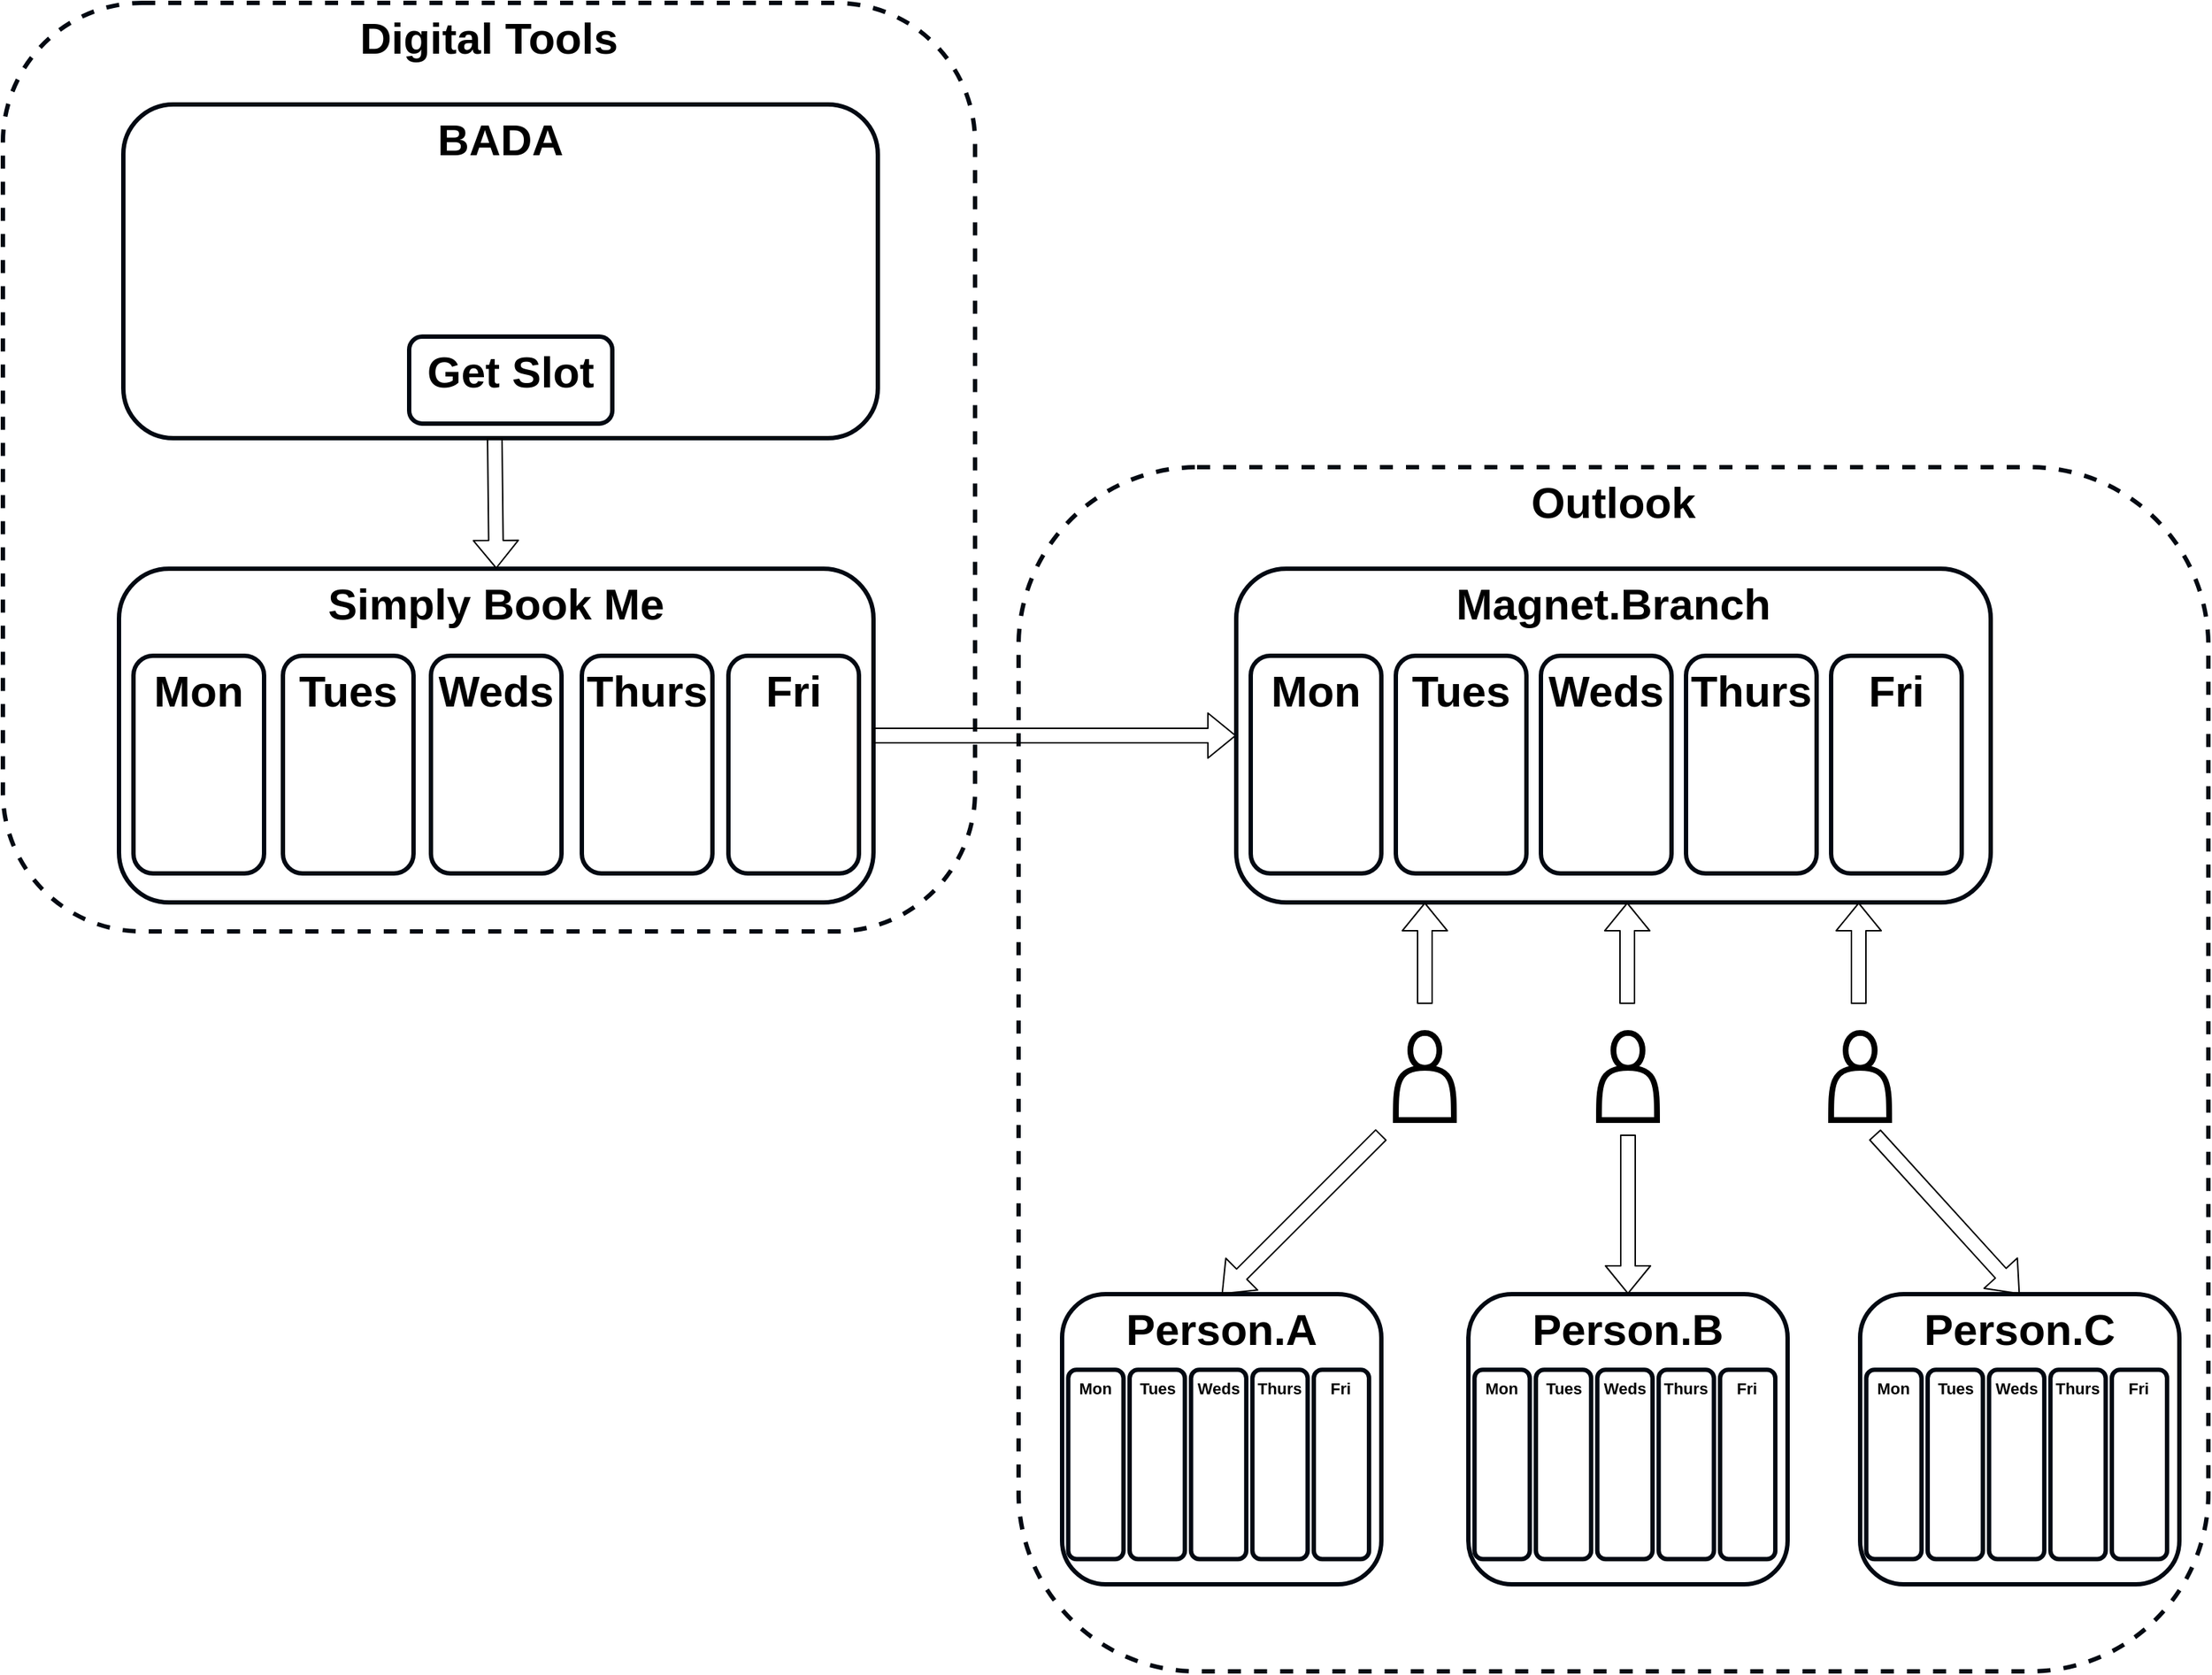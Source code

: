 <mxfile version="13.1.14" type="github" pages="9">
  <diagram id="ZH3xo2nN75ZQSzlnuW62" name="SimplyBookMe">
    <mxGraphModel dx="3157" dy="2243" grid="1" gridSize="10" guides="1" tooltips="1" connect="1" arrows="1" fold="1" page="1" pageScale="1" pageWidth="827" pageHeight="1169" math="0" shadow="0">
      <root>
        <mxCell id="Yqkx4-nVCXs1Iv1xn4TD-0" />
        <mxCell id="Yqkx4-nVCXs1Iv1xn4TD-1" parent="Yqkx4-nVCXs1Iv1xn4TD-0" />
        <mxCell id="BlqB3QtgrvFku6tzY3WW-1" value="&lt;span style=&quot;font-size: 30px&quot;&gt;&lt;b&gt;Outlook&lt;/b&gt;&lt;/span&gt;" style="rounded=1;whiteSpace=wrap;html=1;verticalAlign=top;strokeWidth=3;strokeColor=#020912;dashed=1;" parent="Yqkx4-nVCXs1Iv1xn4TD-1" vertex="1">
          <mxGeometry x="-120" y="70" width="820" height="830" as="geometry" />
        </mxCell>
        <mxCell id="BlqB3QtgrvFku6tzY3WW-0" value="&lt;span style=&quot;font-size: 30px&quot;&gt;&lt;b&gt;Digital Tools&lt;/b&gt;&lt;/span&gt;" style="rounded=1;whiteSpace=wrap;html=1;verticalAlign=top;strokeWidth=3;strokeColor=#020912;dashed=1;" parent="Yqkx4-nVCXs1Iv1xn4TD-1" vertex="1">
          <mxGeometry x="-820" y="-250" width="670" height="640" as="geometry" />
        </mxCell>
        <mxCell id="csKMzoJPICtVKWmHtALR-6" value="" style="shape=actor;whiteSpace=wrap;html=1;strokeWidth=4;" parent="Yqkx4-nVCXs1Iv1xn4TD-1" vertex="1">
          <mxGeometry x="140" y="460" width="40" height="60" as="geometry" />
        </mxCell>
        <mxCell id="csKMzoJPICtVKWmHtALR-11" value="&lt;span style=&quot;font-size: 30px&quot;&gt;&lt;b&gt;Simply Book Me&lt;/b&gt;&lt;/span&gt;" style="rounded=1;whiteSpace=wrap;html=1;verticalAlign=top;strokeWidth=3;strokeColor=#020912;" parent="Yqkx4-nVCXs1Iv1xn4TD-1" vertex="1">
          <mxGeometry x="-740" y="140" width="520" height="230" as="geometry" />
        </mxCell>
        <mxCell id="csKMzoJPICtVKWmHtALR-13" value="&lt;span style=&quot;font-size: 30px&quot;&gt;&lt;b&gt;Mon&lt;/b&gt;&lt;/span&gt;" style="rounded=1;whiteSpace=wrap;html=1;verticalAlign=top;strokeWidth=3;strokeColor=#020912;" parent="Yqkx4-nVCXs1Iv1xn4TD-1" vertex="1">
          <mxGeometry x="-730" y="200" width="90" height="150" as="geometry" />
        </mxCell>
        <mxCell id="csKMzoJPICtVKWmHtALR-14" value="&lt;span style=&quot;font-size: 30px&quot;&gt;&lt;b&gt;Tues&lt;/b&gt;&lt;/span&gt;" style="rounded=1;whiteSpace=wrap;html=1;verticalAlign=top;strokeWidth=3;strokeColor=#020912;" parent="Yqkx4-nVCXs1Iv1xn4TD-1" vertex="1">
          <mxGeometry x="-627" y="200" width="90" height="150" as="geometry" />
        </mxCell>
        <mxCell id="csKMzoJPICtVKWmHtALR-15" value="&lt;span style=&quot;font-size: 30px&quot;&gt;&lt;b&gt;Weds&lt;/b&gt;&lt;/span&gt;" style="rounded=1;whiteSpace=wrap;html=1;verticalAlign=top;strokeWidth=3;strokeColor=#020912;" parent="Yqkx4-nVCXs1Iv1xn4TD-1" vertex="1">
          <mxGeometry x="-525" y="200" width="90" height="150" as="geometry" />
        </mxCell>
        <mxCell id="csKMzoJPICtVKWmHtALR-16" value="&lt;span style=&quot;font-size: 30px&quot;&gt;&lt;b&gt;Thurs&lt;/b&gt;&lt;/span&gt;" style="rounded=1;whiteSpace=wrap;html=1;verticalAlign=top;strokeWidth=3;strokeColor=#020912;" parent="Yqkx4-nVCXs1Iv1xn4TD-1" vertex="1">
          <mxGeometry x="-421" y="200" width="90" height="150" as="geometry" />
        </mxCell>
        <mxCell id="csKMzoJPICtVKWmHtALR-17" value="&lt;span style=&quot;font-size: 30px&quot;&gt;&lt;b&gt;Fri&lt;/b&gt;&lt;/span&gt;" style="rounded=1;whiteSpace=wrap;html=1;verticalAlign=top;strokeWidth=3;strokeColor=#020912;" parent="Yqkx4-nVCXs1Iv1xn4TD-1" vertex="1">
          <mxGeometry x="-320" y="200" width="90" height="150" as="geometry" />
        </mxCell>
        <mxCell id="csKMzoJPICtVKWmHtALR-18" value="&lt;span style=&quot;font-size: 30px&quot;&gt;&lt;b&gt;BADA&lt;/b&gt;&lt;/span&gt;" style="rounded=1;whiteSpace=wrap;html=1;verticalAlign=top;strokeWidth=3;strokeColor=#020912;" parent="Yqkx4-nVCXs1Iv1xn4TD-1" vertex="1">
          <mxGeometry x="-737" y="-180" width="520" height="230" as="geometry" />
        </mxCell>
        <mxCell id="csKMzoJPICtVKWmHtALR-19" value="&lt;span style=&quot;font-size: 30px&quot;&gt;&lt;b&gt;Get Slot&lt;/b&gt;&lt;/span&gt;" style="rounded=1;whiteSpace=wrap;html=1;verticalAlign=top;strokeWidth=3;strokeColor=#020912;" parent="Yqkx4-nVCXs1Iv1xn4TD-1" vertex="1">
          <mxGeometry x="-540" y="-20" width="140" height="60" as="geometry" />
        </mxCell>
        <mxCell id="csKMzoJPICtVKWmHtALR-20" value="" style="shape=flexArrow;endArrow=classic;html=1;entryX=0;entryY=0.5;entryDx=0;entryDy=0;exitX=1;exitY=0.5;exitDx=0;exitDy=0;" parent="Yqkx4-nVCXs1Iv1xn4TD-1" source="csKMzoJPICtVKWmHtALR-11" target="csKMzoJPICtVKWmHtALR-0" edge="1">
          <mxGeometry width="50" height="50" relative="1" as="geometry">
            <mxPoint x="-290" y="470" as="sourcePoint" />
            <mxPoint x="-240" y="420" as="targetPoint" />
          </mxGeometry>
        </mxCell>
        <mxCell id="csKMzoJPICtVKWmHtALR-24" value="" style="shape=actor;whiteSpace=wrap;html=1;strokeWidth=4;" parent="Yqkx4-nVCXs1Iv1xn4TD-1" vertex="1">
          <mxGeometry x="280" y="460" width="40" height="60" as="geometry" />
        </mxCell>
        <mxCell id="csKMzoJPICtVKWmHtALR-25" value="" style="shape=actor;whiteSpace=wrap;html=1;strokeWidth=4;" parent="Yqkx4-nVCXs1Iv1xn4TD-1" vertex="1">
          <mxGeometry x="440" y="460" width="40" height="60" as="geometry" />
        </mxCell>
        <mxCell id="csKMzoJPICtVKWmHtALR-26" value="" style="group" parent="Yqkx4-nVCXs1Iv1xn4TD-1" vertex="1" connectable="0">
          <mxGeometry x="30" y="140" width="520" height="230" as="geometry" />
        </mxCell>
        <mxCell id="csKMzoJPICtVKWmHtALR-0" value="&lt;span style=&quot;font-size: 30px&quot;&gt;&lt;b&gt;Magnet.Branch&lt;/b&gt;&lt;/span&gt;" style="rounded=1;whiteSpace=wrap;html=1;verticalAlign=top;strokeWidth=3;strokeColor=#020912;" parent="csKMzoJPICtVKWmHtALR-26" vertex="1">
          <mxGeometry width="520" height="230" as="geometry" />
        </mxCell>
        <mxCell id="csKMzoJPICtVKWmHtALR-1" value="&lt;span style=&quot;font-size: 30px&quot;&gt;&lt;b&gt;Mon&lt;/b&gt;&lt;/span&gt;" style="rounded=1;whiteSpace=wrap;html=1;verticalAlign=top;strokeWidth=3;strokeColor=#020912;" parent="csKMzoJPICtVKWmHtALR-26" vertex="1">
          <mxGeometry x="10" y="60" width="90" height="150" as="geometry" />
        </mxCell>
        <mxCell id="csKMzoJPICtVKWmHtALR-2" value="&lt;span style=&quot;font-size: 30px&quot;&gt;&lt;b&gt;Tues&lt;/b&gt;&lt;/span&gt;" style="rounded=1;whiteSpace=wrap;html=1;verticalAlign=top;strokeWidth=3;strokeColor=#020912;" parent="csKMzoJPICtVKWmHtALR-26" vertex="1">
          <mxGeometry x="110" y="60" width="90" height="150" as="geometry" />
        </mxCell>
        <mxCell id="csKMzoJPICtVKWmHtALR-3" value="&lt;span style=&quot;font-size: 30px&quot;&gt;&lt;b&gt;Weds&lt;/b&gt;&lt;/span&gt;" style="rounded=1;whiteSpace=wrap;html=1;verticalAlign=top;strokeWidth=3;strokeColor=#020912;" parent="csKMzoJPICtVKWmHtALR-26" vertex="1">
          <mxGeometry x="210" y="60" width="90" height="150" as="geometry" />
        </mxCell>
        <mxCell id="csKMzoJPICtVKWmHtALR-4" value="&lt;span style=&quot;font-size: 30px&quot;&gt;&lt;b&gt;Thurs&lt;/b&gt;&lt;/span&gt;" style="rounded=1;whiteSpace=wrap;html=1;verticalAlign=top;strokeWidth=3;strokeColor=#020912;" parent="csKMzoJPICtVKWmHtALR-26" vertex="1">
          <mxGeometry x="310" y="60" width="90" height="150" as="geometry" />
        </mxCell>
        <mxCell id="csKMzoJPICtVKWmHtALR-5" value="&lt;span style=&quot;font-size: 30px&quot;&gt;&lt;b&gt;Fri&lt;/b&gt;&lt;/span&gt;" style="rounded=1;whiteSpace=wrap;html=1;verticalAlign=top;strokeWidth=3;strokeColor=#020912;" parent="csKMzoJPICtVKWmHtALR-26" vertex="1">
          <mxGeometry x="410" y="60" width="90" height="150" as="geometry" />
        </mxCell>
        <mxCell id="csKMzoJPICtVKWmHtALR-29" value="" style="group" parent="Yqkx4-nVCXs1Iv1xn4TD-1" vertex="1" connectable="0">
          <mxGeometry x="-90" y="640" width="220" height="200" as="geometry" />
        </mxCell>
        <mxCell id="csKMzoJPICtVKWmHtALR-30" value="&lt;span style=&quot;font-size: 30px&quot;&gt;&lt;b&gt;Person.A&lt;/b&gt;&lt;/span&gt;" style="rounded=1;whiteSpace=wrap;html=1;verticalAlign=top;strokeWidth=3;strokeColor=#020912;" parent="csKMzoJPICtVKWmHtALR-29" vertex="1">
          <mxGeometry width="220" height="200" as="geometry" />
        </mxCell>
        <mxCell id="csKMzoJPICtVKWmHtALR-31" value="&lt;span style=&quot;font-size: 11px;&quot;&gt;&lt;b style=&quot;font-size: 11px;&quot;&gt;Mon&lt;/b&gt;&lt;/span&gt;" style="rounded=1;whiteSpace=wrap;html=1;verticalAlign=top;strokeWidth=3;strokeColor=#020912;fontSize=11;" parent="csKMzoJPICtVKWmHtALR-29" vertex="1">
          <mxGeometry x="4.231" y="52.174" width="38.077" height="130.435" as="geometry" />
        </mxCell>
        <mxCell id="csKMzoJPICtVKWmHtALR-32" value="&lt;span style=&quot;font-size: 11px;&quot;&gt;&lt;b style=&quot;font-size: 11px;&quot;&gt;Tues&lt;/b&gt;&lt;/span&gt;" style="rounded=1;whiteSpace=wrap;html=1;verticalAlign=top;strokeWidth=3;strokeColor=#020912;fontSize=11;" parent="csKMzoJPICtVKWmHtALR-29" vertex="1">
          <mxGeometry x="46.538" y="52.174" width="38.077" height="130.435" as="geometry" />
        </mxCell>
        <mxCell id="csKMzoJPICtVKWmHtALR-33" value="&lt;span style=&quot;font-size: 11px;&quot;&gt;&lt;b style=&quot;font-size: 11px;&quot;&gt;Weds&lt;/b&gt;&lt;/span&gt;" style="rounded=1;whiteSpace=wrap;html=1;verticalAlign=top;strokeWidth=3;strokeColor=#020912;fontSize=11;" parent="csKMzoJPICtVKWmHtALR-29" vertex="1">
          <mxGeometry x="88.846" y="52.174" width="38.077" height="130.435" as="geometry" />
        </mxCell>
        <mxCell id="csKMzoJPICtVKWmHtALR-34" value="&lt;span style=&quot;font-size: 11px;&quot;&gt;&lt;b style=&quot;font-size: 11px;&quot;&gt;Thurs&lt;/b&gt;&lt;/span&gt;" style="rounded=1;whiteSpace=wrap;html=1;verticalAlign=top;strokeWidth=3;strokeColor=#020912;fontSize=11;" parent="csKMzoJPICtVKWmHtALR-29" vertex="1">
          <mxGeometry x="131.154" y="52.174" width="38.077" height="130.435" as="geometry" />
        </mxCell>
        <mxCell id="csKMzoJPICtVKWmHtALR-35" value="&lt;span style=&quot;font-size: 11px;&quot;&gt;&lt;b style=&quot;font-size: 11px;&quot;&gt;Fri&lt;/b&gt;&lt;/span&gt;" style="rounded=1;whiteSpace=wrap;html=1;verticalAlign=top;strokeWidth=3;strokeColor=#020912;fontSize=11;" parent="csKMzoJPICtVKWmHtALR-29" vertex="1">
          <mxGeometry x="173.462" y="52.174" width="38.077" height="130.435" as="geometry" />
        </mxCell>
        <mxCell id="csKMzoJPICtVKWmHtALR-45" value="" style="group" parent="Yqkx4-nVCXs1Iv1xn4TD-1" vertex="1" connectable="0">
          <mxGeometry x="190" y="640" width="220" height="200" as="geometry" />
        </mxCell>
        <mxCell id="csKMzoJPICtVKWmHtALR-46" value="&lt;span style=&quot;font-size: 30px&quot;&gt;&lt;b&gt;Person.B&lt;/b&gt;&lt;/span&gt;" style="rounded=1;whiteSpace=wrap;html=1;verticalAlign=top;strokeWidth=3;strokeColor=#020912;" parent="csKMzoJPICtVKWmHtALR-45" vertex="1">
          <mxGeometry width="220" height="200" as="geometry" />
        </mxCell>
        <mxCell id="csKMzoJPICtVKWmHtALR-47" value="&lt;span style=&quot;font-size: 11px;&quot;&gt;&lt;b style=&quot;font-size: 11px;&quot;&gt;Mon&lt;/b&gt;&lt;/span&gt;" style="rounded=1;whiteSpace=wrap;html=1;verticalAlign=top;strokeWidth=3;strokeColor=#020912;fontSize=11;" parent="csKMzoJPICtVKWmHtALR-45" vertex="1">
          <mxGeometry x="4.231" y="52.174" width="38.077" height="130.435" as="geometry" />
        </mxCell>
        <mxCell id="csKMzoJPICtVKWmHtALR-48" value="&lt;span style=&quot;font-size: 11px;&quot;&gt;&lt;b style=&quot;font-size: 11px;&quot;&gt;Tues&lt;/b&gt;&lt;/span&gt;" style="rounded=1;whiteSpace=wrap;html=1;verticalAlign=top;strokeWidth=3;strokeColor=#020912;fontSize=11;" parent="csKMzoJPICtVKWmHtALR-45" vertex="1">
          <mxGeometry x="46.538" y="52.174" width="38.077" height="130.435" as="geometry" />
        </mxCell>
        <mxCell id="csKMzoJPICtVKWmHtALR-49" value="&lt;span style=&quot;font-size: 11px;&quot;&gt;&lt;b style=&quot;font-size: 11px;&quot;&gt;Weds&lt;/b&gt;&lt;/span&gt;" style="rounded=1;whiteSpace=wrap;html=1;verticalAlign=top;strokeWidth=3;strokeColor=#020912;fontSize=11;" parent="csKMzoJPICtVKWmHtALR-45" vertex="1">
          <mxGeometry x="88.846" y="52.174" width="38.077" height="130.435" as="geometry" />
        </mxCell>
        <mxCell id="csKMzoJPICtVKWmHtALR-50" value="&lt;span style=&quot;font-size: 11px;&quot;&gt;&lt;b style=&quot;font-size: 11px;&quot;&gt;Thurs&lt;/b&gt;&lt;/span&gt;" style="rounded=1;whiteSpace=wrap;html=1;verticalAlign=top;strokeWidth=3;strokeColor=#020912;fontSize=11;" parent="csKMzoJPICtVKWmHtALR-45" vertex="1">
          <mxGeometry x="131.154" y="52.174" width="38.077" height="130.435" as="geometry" />
        </mxCell>
        <mxCell id="csKMzoJPICtVKWmHtALR-51" value="&lt;span style=&quot;font-size: 11px;&quot;&gt;&lt;b style=&quot;font-size: 11px;&quot;&gt;Fri&lt;/b&gt;&lt;/span&gt;" style="rounded=1;whiteSpace=wrap;html=1;verticalAlign=top;strokeWidth=3;strokeColor=#020912;fontSize=11;" parent="csKMzoJPICtVKWmHtALR-45" vertex="1">
          <mxGeometry x="173.462" y="52.174" width="38.077" height="130.435" as="geometry" />
        </mxCell>
        <mxCell id="csKMzoJPICtVKWmHtALR-52" value="" style="group" parent="Yqkx4-nVCXs1Iv1xn4TD-1" vertex="1" connectable="0">
          <mxGeometry x="460" y="640" width="220" height="200" as="geometry" />
        </mxCell>
        <mxCell id="csKMzoJPICtVKWmHtALR-53" value="&lt;span style=&quot;font-size: 30px&quot;&gt;&lt;b&gt;Person.C&lt;/b&gt;&lt;/span&gt;" style="rounded=1;whiteSpace=wrap;html=1;verticalAlign=top;strokeWidth=3;strokeColor=#020912;" parent="csKMzoJPICtVKWmHtALR-52" vertex="1">
          <mxGeometry width="220" height="200" as="geometry" />
        </mxCell>
        <mxCell id="csKMzoJPICtVKWmHtALR-54" value="&lt;span style=&quot;font-size: 11px;&quot;&gt;&lt;b style=&quot;font-size: 11px;&quot;&gt;Mon&lt;/b&gt;&lt;/span&gt;" style="rounded=1;whiteSpace=wrap;html=1;verticalAlign=top;strokeWidth=3;strokeColor=#020912;fontSize=11;" parent="csKMzoJPICtVKWmHtALR-52" vertex="1">
          <mxGeometry x="4.231" y="52.174" width="38.077" height="130.435" as="geometry" />
        </mxCell>
        <mxCell id="csKMzoJPICtVKWmHtALR-55" value="&lt;span style=&quot;font-size: 11px;&quot;&gt;&lt;b style=&quot;font-size: 11px;&quot;&gt;Tues&lt;/b&gt;&lt;/span&gt;" style="rounded=1;whiteSpace=wrap;html=1;verticalAlign=top;strokeWidth=3;strokeColor=#020912;fontSize=11;" parent="csKMzoJPICtVKWmHtALR-52" vertex="1">
          <mxGeometry x="46.538" y="52.174" width="38.077" height="130.435" as="geometry" />
        </mxCell>
        <mxCell id="csKMzoJPICtVKWmHtALR-56" value="&lt;span style=&quot;font-size: 11px;&quot;&gt;&lt;b style=&quot;font-size: 11px;&quot;&gt;Weds&lt;/b&gt;&lt;/span&gt;" style="rounded=1;whiteSpace=wrap;html=1;verticalAlign=top;strokeWidth=3;strokeColor=#020912;fontSize=11;" parent="csKMzoJPICtVKWmHtALR-52" vertex="1">
          <mxGeometry x="88.846" y="52.174" width="38.077" height="130.435" as="geometry" />
        </mxCell>
        <mxCell id="csKMzoJPICtVKWmHtALR-57" value="&lt;span style=&quot;font-size: 11px;&quot;&gt;&lt;b style=&quot;font-size: 11px;&quot;&gt;Thurs&lt;/b&gt;&lt;/span&gt;" style="rounded=1;whiteSpace=wrap;html=1;verticalAlign=top;strokeWidth=3;strokeColor=#020912;fontSize=11;" parent="csKMzoJPICtVKWmHtALR-52" vertex="1">
          <mxGeometry x="131.154" y="52.174" width="38.077" height="130.435" as="geometry" />
        </mxCell>
        <mxCell id="csKMzoJPICtVKWmHtALR-58" value="&lt;span style=&quot;font-size: 11px;&quot;&gt;&lt;b style=&quot;font-size: 11px;&quot;&gt;Fri&lt;/b&gt;&lt;/span&gt;" style="rounded=1;whiteSpace=wrap;html=1;verticalAlign=top;strokeWidth=3;strokeColor=#020912;fontSize=11;" parent="csKMzoJPICtVKWmHtALR-52" vertex="1">
          <mxGeometry x="173.462" y="52.174" width="38.077" height="130.435" as="geometry" />
        </mxCell>
        <mxCell id="csKMzoJPICtVKWmHtALR-60" value="" style="shape=flexArrow;endArrow=classic;html=1;entryX=0.25;entryY=1;entryDx=0;entryDy=0;" parent="Yqkx4-nVCXs1Iv1xn4TD-1" target="csKMzoJPICtVKWmHtALR-0" edge="1">
          <mxGeometry width="50" height="50" relative="1" as="geometry">
            <mxPoint x="160" y="440" as="sourcePoint" />
            <mxPoint x="210" y="440" as="targetPoint" />
          </mxGeometry>
        </mxCell>
        <mxCell id="csKMzoJPICtVKWmHtALR-61" value="" style="shape=flexArrow;endArrow=classic;html=1;entryX=0.5;entryY=0;entryDx=0;entryDy=0;" parent="Yqkx4-nVCXs1Iv1xn4TD-1" target="csKMzoJPICtVKWmHtALR-30" edge="1">
          <mxGeometry width="50" height="50" relative="1" as="geometry">
            <mxPoint x="130" y="530" as="sourcePoint" />
            <mxPoint x="170" y="380" as="targetPoint" />
          </mxGeometry>
        </mxCell>
        <mxCell id="csKMzoJPICtVKWmHtALR-62" value="" style="shape=flexArrow;endArrow=classic;html=1;entryX=0.25;entryY=1;entryDx=0;entryDy=0;" parent="Yqkx4-nVCXs1Iv1xn4TD-1" edge="1">
          <mxGeometry width="50" height="50" relative="1" as="geometry">
            <mxPoint x="299.5" y="440" as="sourcePoint" />
            <mxPoint x="299.5" y="370" as="targetPoint" />
          </mxGeometry>
        </mxCell>
        <mxCell id="csKMzoJPICtVKWmHtALR-63" value="" style="shape=flexArrow;endArrow=classic;html=1;entryX=0.25;entryY=1;entryDx=0;entryDy=0;" parent="Yqkx4-nVCXs1Iv1xn4TD-1" edge="1">
          <mxGeometry width="50" height="50" relative="1" as="geometry">
            <mxPoint x="459" y="440" as="sourcePoint" />
            <mxPoint x="459" y="370" as="targetPoint" />
          </mxGeometry>
        </mxCell>
        <mxCell id="csKMzoJPICtVKWmHtALR-64" value="" style="shape=flexArrow;endArrow=classic;html=1;entryX=0.5;entryY=0;entryDx=0;entryDy=0;" parent="Yqkx4-nVCXs1Iv1xn4TD-1" target="csKMzoJPICtVKWmHtALR-46" edge="1">
          <mxGeometry width="50" height="50" relative="1" as="geometry">
            <mxPoint x="300" y="530" as="sourcePoint" />
            <mxPoint x="190" y="640" as="targetPoint" />
          </mxGeometry>
        </mxCell>
        <mxCell id="csKMzoJPICtVKWmHtALR-65" value="" style="shape=flexArrow;endArrow=classic;html=1;entryX=0.5;entryY=0;entryDx=0;entryDy=0;" parent="Yqkx4-nVCXs1Iv1xn4TD-1" target="csKMzoJPICtVKWmHtALR-53" edge="1">
          <mxGeometry width="50" height="50" relative="1" as="geometry">
            <mxPoint x="470" y="530" as="sourcePoint" />
            <mxPoint x="30" y="650" as="targetPoint" />
          </mxGeometry>
        </mxCell>
        <mxCell id="csKMzoJPICtVKWmHtALR-66" value="" style="shape=flexArrow;endArrow=classic;html=1;entryX=0.5;entryY=0;entryDx=0;entryDy=0;exitX=1;exitY=0.5;exitDx=0;exitDy=0;" parent="Yqkx4-nVCXs1Iv1xn4TD-1" target="csKMzoJPICtVKWmHtALR-11" edge="1">
          <mxGeometry width="50" height="50" relative="1" as="geometry">
            <mxPoint x="-481" y="50" as="sourcePoint" />
            <mxPoint x="-331" y="50" as="targetPoint" />
          </mxGeometry>
        </mxCell>
      </root>
    </mxGraphModel>
  </diagram>
  <diagram id="tgl-ufddmXvUua-07TuY" name="Qualification Prereqs">
    <mxGraphModel dx="2380" dy="1885" grid="1" gridSize="10" guides="1" tooltips="1" connect="1" arrows="1" fold="1" page="1" pageScale="1" pageWidth="827" pageHeight="1169" math="0" shadow="0">
      <root>
        <mxCell id="7E0LfdopDtFsGleDpF53-0" />
        <mxCell id="7E0LfdopDtFsGleDpF53-1" parent="7E0LfdopDtFsGleDpF53-0" />
        <mxCell id="wJCrAloHIl5VC1hr9Uei-0" value="&lt;span style=&quot;font-size: 30px&quot;&gt;&lt;b&gt;Digital Tools&lt;/b&gt;&lt;/span&gt;" style="rounded=1;whiteSpace=wrap;html=1;verticalAlign=top;strokeWidth=3;strokeColor=#020912;dashed=1;" vertex="1" parent="7E0LfdopDtFsGleDpF53-1">
          <mxGeometry x="-820" y="-250" width="670" height="640" as="geometry" />
        </mxCell>
        <mxCell id="EtZf9xwoQCTQpt7OfbWY-6" style="edgeStyle=orthogonalEdgeStyle;rounded=0;orthogonalLoop=1;jettySize=auto;html=1;exitX=1;exitY=0.5;exitDx=0;exitDy=0;entryX=0;entryY=0.5;entryDx=0;entryDy=0;" edge="1" parent="7E0LfdopDtFsGleDpF53-1" source="EtZf9xwoQCTQpt7OfbWY-0" target="EtZf9xwoQCTQpt7OfbWY-3">
          <mxGeometry relative="1" as="geometry" />
        </mxCell>
        <mxCell id="EtZf9xwoQCTQpt7OfbWY-0" value="&lt;span style=&quot;font-size: 30px&quot;&gt;&lt;b&gt;BADA&lt;/b&gt;&lt;/span&gt;" style="rounded=1;whiteSpace=wrap;html=1;verticalAlign=top;strokeWidth=3;strokeColor=#020912;" vertex="1" parent="7E0LfdopDtFsGleDpF53-1">
          <mxGeometry x="-750" y="-140" width="520" height="230" as="geometry" />
        </mxCell>
        <mxCell id="EtZf9xwoQCTQpt7OfbWY-1" value="&lt;span style=&quot;font-size: 30px&quot;&gt;&lt;b&gt;Nobia IT&lt;/b&gt;&lt;/span&gt;" style="rounded=1;whiteSpace=wrap;html=1;verticalAlign=top;strokeWidth=3;strokeColor=#020912;dashed=1;" vertex="1" parent="7E0LfdopDtFsGleDpF53-1">
          <mxGeometry x="-120" y="-250" width="670" height="640" as="geometry" />
        </mxCell>
        <mxCell id="EtZf9xwoQCTQpt7OfbWY-2" value="&lt;span style=&quot;font-size: 30px&quot;&gt;&lt;b&gt;SAP&lt;/b&gt;&lt;/span&gt;" style="rounded=1;whiteSpace=wrap;html=1;verticalAlign=top;strokeWidth=3;strokeColor=#020912;" vertex="1" parent="7E0LfdopDtFsGleDpF53-1">
          <mxGeometry x="-70" y="-30" width="590" height="270" as="geometry" />
        </mxCell>
        <mxCell id="EtZf9xwoQCTQpt7OfbWY-9" style="edgeStyle=orthogonalEdgeStyle;rounded=0;orthogonalLoop=1;jettySize=auto;html=1;exitX=1;exitY=0.5;exitDx=0;exitDy=0;" edge="1" parent="7E0LfdopDtFsGleDpF53-1" source="EtZf9xwoQCTQpt7OfbWY-3" target="EtZf9xwoQCTQpt7OfbWY-8">
          <mxGeometry relative="1" as="geometry" />
        </mxCell>
        <mxCell id="EtZf9xwoQCTQpt7OfbWY-3" value="&lt;span style=&quot;font-size: 30px&quot;&gt;&lt;b&gt;CRM&lt;/b&gt;&lt;/span&gt;" style="rounded=1;whiteSpace=wrap;html=1;verticalAlign=top;strokeWidth=3;strokeColor=#020912;" vertex="1" parent="7E0LfdopDtFsGleDpF53-1">
          <mxGeometry x="-40" y="50" width="240" height="180" as="geometry" />
        </mxCell>
        <mxCell id="EtZf9xwoQCTQpt7OfbWY-7" style="edgeStyle=orthogonalEdgeStyle;rounded=0;orthogonalLoop=1;jettySize=auto;html=1;exitX=1;exitY=0.5;exitDx=0;exitDy=0;" edge="1" parent="7E0LfdopDtFsGleDpF53-1" source="EtZf9xwoQCTQpt7OfbWY-5">
          <mxGeometry relative="1" as="geometry">
            <mxPoint x="-40" y="140" as="targetPoint" />
          </mxGeometry>
        </mxCell>
        <mxCell id="EtZf9xwoQCTQpt7OfbWY-5" value="&lt;span style=&quot;font-size: 30px&quot;&gt;&lt;b&gt;My Account&lt;/b&gt;&lt;/span&gt;" style="rounded=1;whiteSpace=wrap;html=1;verticalAlign=top;strokeWidth=3;strokeColor=#020912;" vertex="1" parent="7E0LfdopDtFsGleDpF53-1">
          <mxGeometry x="-750" y="120" width="520" height="230" as="geometry" />
        </mxCell>
        <mxCell id="EtZf9xwoQCTQpt7OfbWY-8" value="&lt;span style=&quot;font-size: 30px&quot;&gt;&lt;b&gt;ECC&lt;/b&gt;&lt;/span&gt;" style="rounded=1;whiteSpace=wrap;html=1;verticalAlign=top;strokeWidth=3;strokeColor=#020912;" vertex="1" parent="7E0LfdopDtFsGleDpF53-1">
          <mxGeometry x="250" y="50" width="240" height="180" as="geometry" />
        </mxCell>
        <mxCell id="eENCSr0ABWP5jZL-pOM4-0" value="&lt;b style=&quot;font-size: 31px;&quot;&gt;&lt;font style=&quot;font-size: 31px;&quot;&gt;A&lt;/font&gt;&lt;/b&gt;" style="ellipse;whiteSpace=wrap;html=1;aspect=fixed;strokeColor=#FFFFFF;fillColor=#B3B3B3;fontSize=31;" vertex="1" parent="7E0LfdopDtFsGleDpF53-1">
          <mxGeometry x="-360" y="-170" width="60" height="60" as="geometry" />
        </mxCell>
        <mxCell id="eENCSr0ABWP5jZL-pOM4-1" value="&lt;b style=&quot;font-size: 31px&quot;&gt;&lt;font style=&quot;font-size: 31px&quot;&gt;B&lt;/font&gt;&lt;/b&gt;" style="ellipse;whiteSpace=wrap;html=1;aspect=fixed;strokeColor=#FFFFFF;fillColor=#B3B3B3;fontSize=31;" vertex="1" parent="7E0LfdopDtFsGleDpF53-1">
          <mxGeometry x="-350" y="100" width="60" height="60" as="geometry" />
        </mxCell>
        <mxCell id="eENCSr0ABWP5jZL-pOM4-2" value="&lt;b style=&quot;font-size: 31px&quot;&gt;&lt;font style=&quot;font-size: 31px&quot;&gt;C&lt;/font&gt;&lt;/b&gt;" style="ellipse;whiteSpace=wrap;html=1;aspect=fixed;strokeColor=#FFFFFF;fillColor=#B3B3B3;fontSize=31;" vertex="1" parent="7E0LfdopDtFsGleDpF53-1">
          <mxGeometry x="-40" y="20" width="60" height="60" as="geometry" />
        </mxCell>
      </root>
    </mxGraphModel>
  </diagram>
  <diagram name="Deposit" id="tqHZ63NfJa0HUfwsmvPZ">
    <mxGraphModel dx="3984" dy="2243" grid="1" gridSize="10" guides="1" tooltips="1" connect="1" arrows="1" fold="1" page="1" pageScale="1" pageWidth="827" pageHeight="1169" math="0" shadow="0">
      <root>
        <mxCell id="dtROJ6PfEHi5SpFEpUIc-0" />
        <mxCell id="dtROJ6PfEHi5SpFEpUIc-1" parent="dtROJ6PfEHi5SpFEpUIc-0" />
        <mxCell id="dtROJ6PfEHi5SpFEpUIc-2" value="&lt;span style=&quot;font-size: 30px&quot;&gt;&lt;b&gt;Digital Tools&lt;/b&gt;&lt;/span&gt;" style="rounded=1;whiteSpace=wrap;html=1;verticalAlign=top;strokeWidth=3;strokeColor=#020912;dashed=1;" vertex="1" parent="dtROJ6PfEHi5SpFEpUIc-1">
          <mxGeometry x="-820" y="-250" width="670" height="750" as="geometry" />
        </mxCell>
        <mxCell id="dtROJ6PfEHi5SpFEpUIc-5" value="&lt;span style=&quot;font-size: 30px&quot;&gt;&lt;b&gt;Nobia IT&lt;/b&gt;&lt;/span&gt;" style="rounded=1;whiteSpace=wrap;html=1;verticalAlign=top;strokeWidth=3;strokeColor=#020912;dashed=1;" vertex="1" parent="dtROJ6PfEHi5SpFEpUIc-1">
          <mxGeometry x="-120" y="-250" width="670" height="750" as="geometry" />
        </mxCell>
        <mxCell id="dtROJ6PfEHi5SpFEpUIc-6" value="&lt;span style=&quot;font-size: 30px&quot;&gt;&lt;b&gt;SAP&lt;/b&gt;&lt;/span&gt;" style="rounded=1;whiteSpace=wrap;html=1;verticalAlign=top;strokeWidth=3;strokeColor=#020912;" vertex="1" parent="dtROJ6PfEHi5SpFEpUIc-1">
          <mxGeometry x="-80" y="-10" width="590" height="490" as="geometry" />
        </mxCell>
        <mxCell id="dtROJ6PfEHi5SpFEpUIc-10" value="&lt;span style=&quot;font-size: 30px&quot;&gt;&lt;b&gt;My Account&lt;/b&gt;&lt;/span&gt;" style="rounded=1;whiteSpace=wrap;html=1;verticalAlign=top;strokeWidth=3;strokeColor=#020912;" vertex="1" parent="dtROJ6PfEHi5SpFEpUIc-1">
          <mxGeometry x="-642" y="20" width="300" height="230" as="geometry" />
        </mxCell>
        <mxCell id="XKqIAUKZQ-ubr05Zxqe4-1" style="edgeStyle=orthogonalEdgeStyle;rounded=0;orthogonalLoop=1;jettySize=auto;html=1;exitX=0;exitY=0.5;exitDx=0;exitDy=0;entryX=1.006;entryY=0.396;entryDx=0;entryDy=0;entryPerimeter=0;" edge="1" parent="dtROJ6PfEHi5SpFEpUIc-1" source="dtROJ6PfEHi5SpFEpUIc-11" target="XKqIAUKZQ-ubr05Zxqe4-3">
          <mxGeometry relative="1" as="geometry">
            <mxPoint x="-200" y="140" as="targetPoint" />
          </mxGeometry>
        </mxCell>
        <mxCell id="dtROJ6PfEHi5SpFEpUIc-11" value="&lt;span style=&quot;font-size: 30px&quot;&gt;&lt;b&gt;Quote&lt;/b&gt;&lt;/span&gt;" style="rounded=1;whiteSpace=wrap;html=1;verticalAlign=top;strokeWidth=3;strokeColor=#020912;" vertex="1" parent="dtROJ6PfEHi5SpFEpUIc-1">
          <mxGeometry x="95" y="78" width="240" height="120" as="geometry" />
        </mxCell>
        <mxCell id="XKqIAUKZQ-ubr05Zxqe4-14" style="edgeStyle=orthogonalEdgeStyle;rounded=0;orthogonalLoop=1;jettySize=auto;html=1;exitX=0.5;exitY=1;exitDx=0;exitDy=0;entryX=0;entryY=0.5;entryDx=0;entryDy=0;" edge="1" parent="dtROJ6PfEHi5SpFEpUIc-1" source="XKqIAUKZQ-ubr05Zxqe4-3" target="XKqIAUKZQ-ubr05Zxqe4-13">
          <mxGeometry relative="1" as="geometry" />
        </mxCell>
        <mxCell id="XKqIAUKZQ-ubr05Zxqe4-3" value="&lt;span style=&quot;font-size: 30px&quot;&gt;&lt;b&gt;Deposit&lt;/b&gt;&lt;/span&gt;" style="rounded=1;whiteSpace=wrap;html=1;verticalAlign=top;strokeWidth=3;strokeColor=#020912;" vertex="1" parent="dtROJ6PfEHi5SpFEpUIc-1">
          <mxGeometry x="-612" y="90" width="240" height="120" as="geometry" />
        </mxCell>
        <mxCell id="XKqIAUKZQ-ubr05Zxqe4-4" value="&lt;span style=&quot;font-size: 30px&quot;&gt;&lt;b&gt;Payment Processing&lt;/b&gt;&lt;/span&gt;" style="rounded=1;whiteSpace=wrap;html=1;verticalAlign=top;strokeWidth=3;strokeColor=#020912;dashed=1;" vertex="1" parent="dtROJ6PfEHi5SpFEpUIc-1">
          <mxGeometry x="-1550" y="-230" width="670" height="640" as="geometry" />
        </mxCell>
        <mxCell id="XKqIAUKZQ-ubr05Zxqe4-5" value="&lt;span style=&quot;font-size: 30px&quot;&gt;&lt;b&gt;Adyen&lt;/b&gt;&lt;/span&gt;" style="rounded=1;whiteSpace=wrap;html=1;verticalAlign=top;strokeWidth=3;strokeColor=#020912;" vertex="1" parent="dtROJ6PfEHi5SpFEpUIc-1">
          <mxGeometry x="-1370" y="13" width="300" height="230" as="geometry" />
        </mxCell>
        <mxCell id="XKqIAUKZQ-ubr05Zxqe4-11" style="edgeStyle=orthogonalEdgeStyle;rounded=0;orthogonalLoop=1;jettySize=auto;html=1;exitX=1;exitY=0.5;exitDx=0;exitDy=0;startArrow=classic;startFill=1;" edge="1" parent="dtROJ6PfEHi5SpFEpUIc-1" source="XKqIAUKZQ-ubr05Zxqe4-6" target="XKqIAUKZQ-ubr05Zxqe4-3">
          <mxGeometry relative="1" as="geometry" />
        </mxCell>
        <mxCell id="XKqIAUKZQ-ubr05Zxqe4-6" value="&lt;span style=&quot;font-size: 30px&quot;&gt;&lt;b&gt;Payment Processing&lt;/b&gt;&lt;/span&gt;" style="rounded=1;whiteSpace=wrap;html=1;verticalAlign=top;strokeWidth=3;strokeColor=#020912;" vertex="1" parent="dtROJ6PfEHi5SpFEpUIc-1">
          <mxGeometry x="-1320" y="95" width="210" height="110" as="geometry" />
        </mxCell>
        <mxCell id="XKqIAUKZQ-ubr05Zxqe4-13" value="&lt;span style=&quot;font-size: 30px&quot;&gt;&lt;b&gt;Order&lt;/b&gt;&lt;/span&gt;" style="rounded=1;whiteSpace=wrap;html=1;verticalAlign=top;strokeWidth=3;strokeColor=#020912;" vertex="1" parent="dtROJ6PfEHi5SpFEpUIc-1">
          <mxGeometry x="95" y="280" width="240" height="180" as="geometry" />
        </mxCell>
        <mxCell id="bOmL3R8kmqnSlIuEFpkW-0" value="&lt;b style=&quot;font-size: 31px;&quot;&gt;&lt;font style=&quot;font-size: 31px;&quot;&gt;A&lt;/font&gt;&lt;/b&gt;" style="ellipse;whiteSpace=wrap;html=1;aspect=fixed;strokeColor=#FFFFFF;fillColor=#B3B3B3;fontSize=31;" vertex="1" parent="dtROJ6PfEHi5SpFEpUIc-1">
          <mxGeometry y="50" width="60" height="60" as="geometry" />
        </mxCell>
        <mxCell id="bOmL3R8kmqnSlIuEFpkW-1" value="&lt;b&gt;B&lt;/b&gt;" style="ellipse;whiteSpace=wrap;html=1;aspect=fixed;strokeColor=#FFFFFF;fillColor=#B3B3B3;fontSize=31;" vertex="1" parent="dtROJ6PfEHi5SpFEpUIc-1">
          <mxGeometry x="-420" y="60" width="60" height="60" as="geometry" />
        </mxCell>
        <mxCell id="bOmL3R8kmqnSlIuEFpkW-2" value="&lt;b style=&quot;font-size: 31px&quot;&gt;&lt;font style=&quot;font-size: 31px&quot;&gt;C&lt;/font&gt;&lt;/b&gt;" style="ellipse;whiteSpace=wrap;html=1;aspect=fixed;strokeColor=#FFFFFF;fillColor=#B3B3B3;fontSize=31;" vertex="1" parent="dtROJ6PfEHi5SpFEpUIc-1">
          <mxGeometry x="-1040" y="78" width="60" height="60" as="geometry" />
        </mxCell>
        <mxCell id="bOmL3R8kmqnSlIuEFpkW-3" value="&lt;b style=&quot;font-size: 31px&quot;&gt;&lt;font style=&quot;font-size: 31px&quot;&gt;D&lt;/font&gt;&lt;/b&gt;" style="ellipse;whiteSpace=wrap;html=1;aspect=fixed;strokeColor=#FFFFFF;fillColor=#B3B3B3;fontSize=31;" vertex="1" parent="dtROJ6PfEHi5SpFEpUIc-1">
          <mxGeometry x="-260" y="300" width="60" height="60" as="geometry" />
        </mxCell>
      </root>
    </mxGraphModel>
  </diagram>
  <diagram name="RFT" id="hRJpWztVMC_f9sgT7B46">
    <mxGraphModel dx="3504" dy="2243" grid="1" gridSize="10" guides="1" tooltips="1" connect="1" arrows="1" fold="1" page="1" pageScale="1" pageWidth="827" pageHeight="1169" math="0" shadow="0">
      <root>
        <mxCell id="kxkVRLRgQqgKSJ4YkPR9-0" />
        <mxCell id="kxkVRLRgQqgKSJ4YkPR9-1" parent="kxkVRLRgQqgKSJ4YkPR9-0" />
        <mxCell id="kxkVRLRgQqgKSJ4YkPR9-2" value="&lt;span style=&quot;font-size: 30px&quot;&gt;&lt;b&gt;Digital Tools&lt;/b&gt;&lt;/span&gt;" style="rounded=1;whiteSpace=wrap;html=1;verticalAlign=top;strokeWidth=3;strokeColor=#020912;dashed=1;" vertex="1" parent="kxkVRLRgQqgKSJ4YkPR9-1">
          <mxGeometry x="-820" y="-250" width="670" height="910" as="geometry" />
        </mxCell>
        <mxCell id="kxkVRLRgQqgKSJ4YkPR9-3" value="&lt;span style=&quot;font-size: 30px&quot;&gt;&lt;b&gt;Nobia IT&lt;/b&gt;&lt;/span&gt;" style="rounded=1;whiteSpace=wrap;html=1;verticalAlign=top;strokeWidth=3;strokeColor=#020912;dashed=1;" vertex="1" parent="kxkVRLRgQqgKSJ4YkPR9-1">
          <mxGeometry x="140" y="-250" width="670" height="930" as="geometry" />
        </mxCell>
        <mxCell id="yI5eLA2AV8fc_D8kcRQh-10" style="edgeStyle=orthogonalEdgeStyle;rounded=0;orthogonalLoop=1;jettySize=auto;html=1;exitX=0;exitY=0.5;exitDx=0;exitDy=0;startArrow=none;startFill=0;" edge="1" parent="kxkVRLRgQqgKSJ4YkPR9-1" source="kxkVRLRgQqgKSJ4YkPR9-4" target="yI5eLA2AV8fc_D8kcRQh-4">
          <mxGeometry relative="1" as="geometry" />
        </mxCell>
        <mxCell id="kxkVRLRgQqgKSJ4YkPR9-4" value="&lt;span style=&quot;font-size: 30px&quot;&gt;&lt;b&gt;SAP&lt;/b&gt;&lt;/span&gt;" style="rounded=1;whiteSpace=wrap;html=1;verticalAlign=top;strokeWidth=3;strokeColor=#020912;" vertex="1" parent="kxkVRLRgQqgKSJ4YkPR9-1">
          <mxGeometry x="390" y="-7" width="380" height="300" as="geometry" />
        </mxCell>
        <mxCell id="kxkVRLRgQqgKSJ4YkPR9-5" value="&lt;span style=&quot;font-size: 30px&quot;&gt;&lt;b&gt;Sales Tool&lt;/b&gt;&lt;/span&gt;" style="rounded=1;whiteSpace=wrap;html=1;verticalAlign=top;strokeWidth=3;strokeColor=#020912;" vertex="1" parent="kxkVRLRgQqgKSJ4YkPR9-1">
          <mxGeometry x="-642" y="20" width="300" height="230" as="geometry" />
        </mxCell>
        <mxCell id="kxkVRLRgQqgKSJ4YkPR9-9" value="&lt;span style=&quot;font-size: 30px&quot;&gt;&lt;b&gt;RFT Docs&lt;/b&gt;&lt;/span&gt;" style="rounded=1;whiteSpace=wrap;html=1;verticalAlign=top;strokeWidth=3;strokeColor=#020912;" vertex="1" parent="kxkVRLRgQqgKSJ4YkPR9-1">
          <mxGeometry x="-612" y="83" width="240" height="120" as="geometry" />
        </mxCell>
        <mxCell id="kxkVRLRgQqgKSJ4YkPR9-10" value="&lt;span style=&quot;font-size: 30px&quot;&gt;&lt;b&gt;Marketing Automation&lt;/b&gt;&lt;/span&gt;" style="rounded=1;whiteSpace=wrap;html=1;verticalAlign=top;strokeWidth=3;strokeColor=#020912;dashed=1;" vertex="1" parent="kxkVRLRgQqgKSJ4YkPR9-1">
          <mxGeometry x="-1550" y="-230" width="670" height="640" as="geometry" />
        </mxCell>
        <mxCell id="yI5eLA2AV8fc_D8kcRQh-17" style="edgeStyle=orthogonalEdgeStyle;rounded=0;orthogonalLoop=1;jettySize=auto;html=1;exitX=0.25;exitY=1;exitDx=0;exitDy=0;entryX=0;entryY=0.75;entryDx=0;entryDy=0;startArrow=none;startFill=0;" edge="1" parent="kxkVRLRgQqgKSJ4YkPR9-1" source="kxkVRLRgQqgKSJ4YkPR9-11" target="yI5eLA2AV8fc_D8kcRQh-16">
          <mxGeometry relative="1" as="geometry" />
        </mxCell>
        <mxCell id="yI5eLA2AV8fc_D8kcRQh-26" style="edgeStyle=orthogonalEdgeStyle;rounded=0;orthogonalLoop=1;jettySize=auto;html=1;exitX=0.5;exitY=1;exitDx=0;exitDy=0;entryX=0.1;entryY=0.5;entryDx=0;entryDy=0;entryPerimeter=0;startArrow=none;startFill=0;" edge="1" parent="kxkVRLRgQqgKSJ4YkPR9-1" source="kxkVRLRgQqgKSJ4YkPR9-11" target="yI5eLA2AV8fc_D8kcRQh-16">
          <mxGeometry relative="1" as="geometry">
            <Array as="points">
              <mxPoint x="-1140" y="243" />
              <mxPoint x="-1140" y="860" />
            </Array>
          </mxGeometry>
        </mxCell>
        <mxCell id="yI5eLA2AV8fc_D8kcRQh-29" style="edgeStyle=orthogonalEdgeStyle;rounded=0;orthogonalLoop=1;jettySize=auto;html=1;exitX=0.5;exitY=0;exitDx=0;exitDy=0;entryX=0.5;entryY=0;entryDx=0;entryDy=0;startArrow=none;startFill=0;" edge="1" parent="kxkVRLRgQqgKSJ4YkPR9-1" source="kxkVRLRgQqgKSJ4YkPR9-11" target="yI5eLA2AV8fc_D8kcRQh-0">
          <mxGeometry relative="1" as="geometry">
            <Array as="points">
              <mxPoint x="-1130" y="28" />
              <mxPoint x="-1130" y="-80" />
              <mxPoint y="-80" />
            </Array>
          </mxGeometry>
        </mxCell>
        <mxCell id="kxkVRLRgQqgKSJ4YkPR9-11" value="&lt;span style=&quot;font-size: 30px&quot;&gt;&lt;b&gt;Marketo&lt;/b&gt;&lt;/span&gt;" style="rounded=1;whiteSpace=wrap;html=1;verticalAlign=top;strokeWidth=3;strokeColor=#020912;" vertex="1" parent="kxkVRLRgQqgKSJ4YkPR9-1">
          <mxGeometry x="-1370" y="28" width="300" height="230" as="geometry" />
        </mxCell>
        <mxCell id="kxkVRLRgQqgKSJ4YkPR9-12" style="edgeStyle=orthogonalEdgeStyle;rounded=0;orthogonalLoop=1;jettySize=auto;html=1;exitX=1;exitY=0.5;exitDx=0;exitDy=0;startArrow=classic;startFill=1;" edge="1" parent="kxkVRLRgQqgKSJ4YkPR9-1" source="kxkVRLRgQqgKSJ4YkPR9-11" target="kxkVRLRgQqgKSJ4YkPR9-9">
          <mxGeometry relative="1" as="geometry">
            <mxPoint x="-1110" y="150" as="sourcePoint" />
          </mxGeometry>
        </mxCell>
        <mxCell id="yI5eLA2AV8fc_D8kcRQh-13" style="edgeStyle=orthogonalEdgeStyle;rounded=0;orthogonalLoop=1;jettySize=auto;html=1;exitX=0.1;exitY=0.5;exitDx=0;exitDy=0;exitPerimeter=0;entryX=1;entryY=0.5;entryDx=0;entryDy=0;startArrow=none;startFill=0;" edge="1" parent="kxkVRLRgQqgKSJ4YkPR9-1" source="yI5eLA2AV8fc_D8kcRQh-0" target="kxkVRLRgQqgKSJ4YkPR9-9">
          <mxGeometry relative="1" as="geometry" />
        </mxCell>
        <mxCell id="yI5eLA2AV8fc_D8kcRQh-0" value="v" style="shape=actor;whiteSpace=wrap;html=1;strokeWidth=4;" vertex="1" parent="kxkVRLRgQqgKSJ4YkPR9-1">
          <mxGeometry x="-70" y="63" width="140" height="160" as="geometry" />
        </mxCell>
        <mxCell id="yI5eLA2AV8fc_D8kcRQh-12" style="edgeStyle=orthogonalEdgeStyle;rounded=0;orthogonalLoop=1;jettySize=auto;html=1;exitX=0;exitY=0.5;exitDx=0;exitDy=0;entryX=0.9;entryY=0.5;entryDx=0;entryDy=0;entryPerimeter=0;startArrow=none;startFill=0;" edge="1" parent="kxkVRLRgQqgKSJ4YkPR9-1" source="yI5eLA2AV8fc_D8kcRQh-4" target="yI5eLA2AV8fc_D8kcRQh-0">
          <mxGeometry relative="1" as="geometry" />
        </mxCell>
        <mxCell id="yI5eLA2AV8fc_D8kcRQh-4" value="" style="shape=image;html=1;verticalAlign=top;verticalLabelPosition=bottom;labelBackgroundColor=#ffffff;imageAspect=0;aspect=fixed;image=https://cdn3.iconfinder.com/data/icons/brands-applications/512/PDF-128.png" vertex="1" parent="kxkVRLRgQqgKSJ4YkPR9-1">
          <mxGeometry x="200" y="74.63" width="135.37" height="135.37" as="geometry" />
        </mxCell>
        <mxCell id="yI5eLA2AV8fc_D8kcRQh-15" style="edgeStyle=orthogonalEdgeStyle;rounded=0;orthogonalLoop=1;jettySize=auto;html=1;exitX=0;exitY=0.5;exitDx=0;exitDy=0;startArrow=none;startFill=0;" edge="1" parent="kxkVRLRgQqgKSJ4YkPR9-1" source="yI5eLA2AV8fc_D8kcRQh-14" target="yI5eLA2AV8fc_D8kcRQh-4">
          <mxGeometry relative="1" as="geometry" />
        </mxCell>
        <mxCell id="yI5eLA2AV8fc_D8kcRQh-14" value="&lt;span style=&quot;font-size: 30px&quot;&gt;&lt;b&gt;2020&lt;/b&gt;&lt;/span&gt;" style="rounded=1;whiteSpace=wrap;html=1;verticalAlign=top;strokeWidth=3;strokeColor=#020912;" vertex="1" parent="kxkVRLRgQqgKSJ4YkPR9-1">
          <mxGeometry x="390" y="340" width="380" height="300" as="geometry" />
        </mxCell>
        <mxCell id="yI5eLA2AV8fc_D8kcRQh-16" value="v" style="shape=actor;whiteSpace=wrap;html=1;strokeWidth=4;" vertex="1" parent="kxkVRLRgQqgKSJ4YkPR9-1">
          <mxGeometry x="-562" y="780" width="140" height="160" as="geometry" />
        </mxCell>
        <mxCell id="yI5eLA2AV8fc_D8kcRQh-18" value="&lt;span style=&quot;font-size: 30px&quot;&gt;&lt;b&gt;My Account&lt;/b&gt;&lt;/span&gt;" style="rounded=1;whiteSpace=wrap;html=1;verticalAlign=top;strokeWidth=3;strokeColor=#020912;" vertex="1" parent="kxkVRLRgQqgKSJ4YkPR9-1">
          <mxGeometry x="-642" y="270" width="300" height="350" as="geometry" />
        </mxCell>
        <mxCell id="yI5eLA2AV8fc_D8kcRQh-20" value="&lt;span style=&quot;font-size: 30px&quot;&gt;&lt;b&gt;RFT Docs&lt;/b&gt;&lt;/span&gt;" style="rounded=1;whiteSpace=wrap;html=1;verticalAlign=top;strokeWidth=3;strokeColor=#020912;" vertex="1" parent="kxkVRLRgQqgKSJ4YkPR9-1">
          <mxGeometry x="-612" y="340" width="240" height="240" as="geometry" />
        </mxCell>
        <mxCell id="yI5eLA2AV8fc_D8kcRQh-21" value="&lt;span style=&quot;font-size: 30px&quot;&gt;&lt;b&gt;View&lt;/b&gt;&lt;/span&gt;" style="rounded=1;whiteSpace=wrap;html=1;verticalAlign=top;strokeWidth=3;strokeColor=#020912;" vertex="1" parent="kxkVRLRgQqgKSJ4YkPR9-1">
          <mxGeometry x="-600" y="400" width="220" height="70" as="geometry" />
        </mxCell>
        <mxCell id="yI5eLA2AV8fc_D8kcRQh-24" style="edgeStyle=orthogonalEdgeStyle;rounded=0;orthogonalLoop=1;jettySize=auto;html=1;exitX=0.5;exitY=1;exitDx=0;exitDy=0;startArrow=none;startFill=0;" edge="1" parent="kxkVRLRgQqgKSJ4YkPR9-1" source="kxkVRLRgQqgKSJ4YkPR9-9" target="yI5eLA2AV8fc_D8kcRQh-21">
          <mxGeometry relative="1" as="geometry" />
        </mxCell>
        <mxCell id="yI5eLA2AV8fc_D8kcRQh-25" value="&lt;span style=&quot;font-size: 30px&quot;&gt;&lt;b&gt;Approve&lt;/b&gt;&lt;/span&gt;" style="rounded=1;whiteSpace=wrap;html=1;verticalAlign=top;strokeWidth=3;strokeColor=#020912;" vertex="1" parent="kxkVRLRgQqgKSJ4YkPR9-1">
          <mxGeometry x="-600" y="490" width="220" height="70" as="geometry" />
        </mxCell>
        <mxCell id="yI5eLA2AV8fc_D8kcRQh-28" style="edgeStyle=orthogonalEdgeStyle;rounded=0;orthogonalLoop=1;jettySize=auto;html=1;exitX=0.5;exitY=0;exitDx=0;exitDy=0;entryX=0.5;entryY=1;entryDx=0;entryDy=0;startArrow=none;startFill=0;" edge="1" parent="kxkVRLRgQqgKSJ4YkPR9-1" source="yI5eLA2AV8fc_D8kcRQh-16" target="yI5eLA2AV8fc_D8kcRQh-20">
          <mxGeometry relative="1" as="geometry" />
        </mxCell>
        <mxCell id="JD-F2N5pb-rCft75AKls-1" value="&lt;b style=&quot;font-size: 31px;&quot;&gt;&lt;font style=&quot;font-size: 31px;&quot;&gt;A&lt;/font&gt;&lt;/b&gt;" style="ellipse;whiteSpace=wrap;html=1;aspect=fixed;strokeColor=#FFFFFF;fillColor=#B3B3B3;fontSize=31;" vertex="1" parent="kxkVRLRgQqgKSJ4YkPR9-1">
          <mxGeometry x="-413" y="60" width="60" height="60" as="geometry" />
        </mxCell>
        <mxCell id="JD-F2N5pb-rCft75AKls-2" value="&lt;b style=&quot;font-size: 31px&quot;&gt;&lt;font style=&quot;font-size: 31px&quot;&gt;B&lt;/font&gt;&lt;/b&gt;" style="ellipse;whiteSpace=wrap;html=1;aspect=fixed;strokeColor=#FFFFFF;fillColor=#B3B3B3;fontSize=31;" vertex="1" parent="kxkVRLRgQqgKSJ4YkPR9-1">
          <mxGeometry x="-1130" y="470" width="60" height="60" as="geometry" />
        </mxCell>
        <mxCell id="JD-F2N5pb-rCft75AKls-3" value="&lt;b style=&quot;font-size: 31px&quot;&gt;&lt;font style=&quot;font-size: 31px&quot;&gt;C&lt;/font&gt;&lt;/b&gt;" style="ellipse;whiteSpace=wrap;html=1;aspect=fixed;strokeColor=#FFFFFF;fillColor=#B3B3B3;fontSize=31;" vertex="1" parent="kxkVRLRgQqgKSJ4YkPR9-1">
          <mxGeometry x="-360" y="400" width="60" height="60" as="geometry" />
        </mxCell>
        <mxCell id="JD-F2N5pb-rCft75AKls-4" value="&lt;b style=&quot;font-size: 31px&quot;&gt;&lt;font style=&quot;font-size: 31px&quot;&gt;D&lt;/font&gt;&lt;/b&gt;" style="ellipse;whiteSpace=wrap;html=1;aspect=fixed;strokeColor=#FFFFFF;fillColor=#B3B3B3;fontSize=31;" vertex="1" parent="kxkVRLRgQqgKSJ4YkPR9-1">
          <mxGeometry x="-1360" y="520" width="60" height="60" as="geometry" />
        </mxCell>
        <mxCell id="JD-F2N5pb-rCft75AKls-5" value="&lt;b style=&quot;font-size: 31px&quot;&gt;&lt;font style=&quot;font-size: 31px&quot;&gt;E&lt;/font&gt;&lt;/b&gt;" style="ellipse;whiteSpace=wrap;html=1;aspect=fixed;strokeColor=#FFFFFF;fillColor=#B3B3B3;fontSize=31;" vertex="1" parent="kxkVRLRgQqgKSJ4YkPR9-1">
          <mxGeometry x="-612" y="-150" width="60" height="60" as="geometry" />
        </mxCell>
        <mxCell id="JD-F2N5pb-rCft75AKls-6" value="Sales Person" style="text;html=1;align=center;verticalAlign=middle;resizable=0;points=[];autosize=1;fontSize=31;" vertex="1" parent="kxkVRLRgQqgKSJ4YkPR9-1">
          <mxGeometry x="-100" y="230" width="200" height="40" as="geometry" />
        </mxCell>
        <mxCell id="JD-F2N5pb-rCft75AKls-7" value="Customer" style="text;html=1;align=center;verticalAlign=middle;resizable=0;points=[];autosize=1;fontSize=31;" vertex="1" parent="kxkVRLRgQqgKSJ4YkPR9-1">
          <mxGeometry x="-572" y="940" width="150" height="40" as="geometry" />
        </mxCell>
      </root>
    </mxGraphModel>
  </diagram>
  <diagram name="Finance" id="7Yy9Kr5L_5Hy43tXN0XP">
    <mxGraphModel dx="3984" dy="2243" grid="1" gridSize="10" guides="1" tooltips="1" connect="1" arrows="1" fold="1" page="1" pageScale="1" pageWidth="827" pageHeight="1169" math="0" shadow="0">
      <root>
        <mxCell id="sIxzeMN_vDv-lDLiye2f-0" />
        <mxCell id="sIxzeMN_vDv-lDLiye2f-1" parent="sIxzeMN_vDv-lDLiye2f-0" />
        <mxCell id="sIxzeMN_vDv-lDLiye2f-2" value="&lt;span style=&quot;font-size: 30px&quot;&gt;&lt;b&gt;Digital Tools&lt;/b&gt;&lt;/span&gt;" style="rounded=1;whiteSpace=wrap;html=1;verticalAlign=top;strokeWidth=3;strokeColor=#020912;dashed=1;" vertex="1" parent="sIxzeMN_vDv-lDLiye2f-1">
          <mxGeometry x="-790" y="-280" width="850" height="780" as="geometry" />
        </mxCell>
        <mxCell id="G2iE2jO0lYNfGYVc0v_1-0" value="&lt;span style=&quot;font-size: 30px&quot;&gt;&lt;b&gt;Website&lt;/b&gt;&lt;/span&gt;" style="rounded=1;whiteSpace=wrap;html=1;verticalAlign=top;strokeWidth=3;strokeColor=#020912;" vertex="1" parent="sIxzeMN_vDv-lDLiye2f-1">
          <mxGeometry x="-722" y="-190" width="732" height="650" as="geometry" />
        </mxCell>
        <mxCell id="sIxzeMN_vDv-lDLiye2f-6" value="&lt;span style=&quot;font-size: 30px&quot;&gt;&lt;b&gt;Apply Now&lt;/b&gt;&lt;/span&gt;" style="rounded=1;whiteSpace=wrap;html=1;verticalAlign=top;strokeWidth=3;strokeColor=#020912;" vertex="1" parent="sIxzeMN_vDv-lDLiye2f-1">
          <mxGeometry x="-506" y="58.0" width="300" height="120" as="geometry" />
        </mxCell>
        <mxCell id="sIxzeMN_vDv-lDLiye2f-8" value="&lt;span style=&quot;font-size: 30px&quot;&gt;&lt;b&gt;Barclays&amp;nbsp;&lt;/b&gt;&lt;/span&gt;" style="rounded=1;whiteSpace=wrap;html=1;verticalAlign=top;strokeWidth=3;strokeColor=#020912;dashed=1;" vertex="1" parent="sIxzeMN_vDv-lDLiye2f-1">
          <mxGeometry x="-1550" y="-230" width="670" height="640" as="geometry" />
        </mxCell>
        <mxCell id="G2iE2jO0lYNfGYVc0v_1-2" style="edgeStyle=orthogonalEdgeStyle;rounded=0;orthogonalLoop=1;jettySize=auto;html=1;exitX=1;exitY=0.75;exitDx=0;exitDy=0;startArrow=none;startFill=0;" edge="1" parent="sIxzeMN_vDv-lDLiye2f-1" source="sIxzeMN_vDv-lDLiye2f-12" target="G2iE2jO0lYNfGYVc0v_1-3">
          <mxGeometry relative="1" as="geometry">
            <mxPoint x="-1020" y="700" as="targetPoint" />
          </mxGeometry>
        </mxCell>
        <mxCell id="sIxzeMN_vDv-lDLiye2f-12" value="&lt;span style=&quot;font-size: 30px&quot;&gt;&lt;b&gt;Application Process&lt;/b&gt;&lt;/span&gt;" style="rounded=1;whiteSpace=wrap;html=1;verticalAlign=top;strokeWidth=3;strokeColor=#020912;" vertex="1" parent="sIxzeMN_vDv-lDLiye2f-1">
          <mxGeometry x="-1370" y="40" width="300" height="310" as="geometry" />
        </mxCell>
        <mxCell id="G2iE2jO0lYNfGYVc0v_1-3" value="&lt;span style=&quot;font-size: 30px&quot;&gt;&lt;b&gt;BADA&lt;/b&gt;&lt;/span&gt;" style="rounded=1;whiteSpace=wrap;html=1;verticalAlign=top;strokeWidth=3;strokeColor=#020912;" vertex="1" parent="sIxzeMN_vDv-lDLiye2f-1">
          <mxGeometry x="-506" y="213" width="300" height="120" as="geometry" />
        </mxCell>
        <mxCell id="G2iE2jO0lYNfGYVc0v_1-5" style="edgeStyle=orthogonalEdgeStyle;rounded=0;orthogonalLoop=1;jettySize=auto;html=1;exitX=0.5;exitY=1;exitDx=0;exitDy=0;entryX=0.5;entryY=0;entryDx=0;entryDy=0;startArrow=none;startFill=0;" edge="1" parent="sIxzeMN_vDv-lDLiye2f-1" source="G2iE2jO0lYNfGYVc0v_1-4" target="sIxzeMN_vDv-lDLiye2f-6">
          <mxGeometry relative="1" as="geometry" />
        </mxCell>
        <mxCell id="G2iE2jO0lYNfGYVc0v_1-4" value="&lt;span style=&quot;font-size: 30px&quot;&gt;&lt;b&gt;Finance Calculator&lt;/b&gt;&lt;/span&gt;" style="rounded=1;whiteSpace=wrap;html=1;verticalAlign=top;strokeWidth=3;strokeColor=#020912;" vertex="1" parent="sIxzeMN_vDv-lDLiye2f-1">
          <mxGeometry x="-700" y="-120" width="300" height="120" as="geometry" />
        </mxCell>
        <mxCell id="G2iE2jO0lYNfGYVc0v_1-1" style="edgeStyle=orthogonalEdgeStyle;rounded=0;orthogonalLoop=1;jettySize=auto;html=1;exitX=0;exitY=0.5;exitDx=0;exitDy=0;entryX=1;entryY=0.25;entryDx=0;entryDy=0;startArrow=none;startFill=0;" edge="1" parent="sIxzeMN_vDv-lDLiye2f-1" source="sIxzeMN_vDv-lDLiye2f-6" target="sIxzeMN_vDv-lDLiye2f-12">
          <mxGeometry relative="1" as="geometry" />
        </mxCell>
        <mxCell id="G2iE2jO0lYNfGYVc0v_1-7" style="edgeStyle=orthogonalEdgeStyle;rounded=0;orthogonalLoop=1;jettySize=auto;html=1;exitX=0.5;exitY=1;exitDx=0;exitDy=0;entryX=0.5;entryY=0;entryDx=0;entryDy=0;startArrow=none;startFill=0;endArrow=none;endFill=0;" edge="1" parent="sIxzeMN_vDv-lDLiye2f-1" source="G2iE2jO0lYNfGYVc0v_1-6" target="sIxzeMN_vDv-lDLiye2f-6">
          <mxGeometry relative="1" as="geometry" />
        </mxCell>
        <mxCell id="G2iE2jO0lYNfGYVc0v_1-6" value="&lt;span style=&quot;font-size: 30px&quot;&gt;&lt;b&gt;Configurator&lt;/b&gt;&lt;/span&gt;" style="rounded=1;whiteSpace=wrap;html=1;verticalAlign=top;strokeWidth=3;strokeColor=#020912;" vertex="1" parent="sIxzeMN_vDv-lDLiye2f-1">
          <mxGeometry x="-320" y="-120" width="300" height="120" as="geometry" />
        </mxCell>
        <mxCell id="vI6AQ6WLeUs3o-PCQs62-0" value="&lt;b style=&quot;font-size: 31px;&quot;&gt;&lt;font style=&quot;font-size: 31px;&quot;&gt;A&lt;/font&gt;&lt;/b&gt;" style="ellipse;whiteSpace=wrap;html=1;aspect=fixed;strokeColor=#FFFFFF;fillColor=#B3B3B3;fontSize=31;" vertex="1" parent="sIxzeMN_vDv-lDLiye2f-1">
          <mxGeometry x="-510" y="-40" width="60" height="60" as="geometry" />
        </mxCell>
        <mxCell id="vI6AQ6WLeUs3o-PCQs62-1" value="&lt;b style=&quot;font-size: 31px&quot;&gt;&lt;font style=&quot;font-size: 31px&quot;&gt;B&lt;/font&gt;&lt;/b&gt;" style="ellipse;whiteSpace=wrap;html=1;aspect=fixed;strokeColor=#FFFFFF;fillColor=#B3B3B3;fontSize=31;" vertex="1" parent="sIxzeMN_vDv-lDLiye2f-1">
          <mxGeometry x="-110" y="-40" width="60" height="60" as="geometry" />
        </mxCell>
        <mxCell id="vI6AQ6WLeUs3o-PCQs62-2" value="&lt;b style=&quot;font-size: 31px&quot;&gt;&lt;font style=&quot;font-size: 31px&quot;&gt;C&lt;/font&gt;&lt;/b&gt;" style="ellipse;whiteSpace=wrap;html=1;aspect=fixed;strokeColor=#FFFFFF;fillColor=#B3B3B3;fontSize=31;" vertex="1" parent="sIxzeMN_vDv-lDLiye2f-1">
          <mxGeometry x="-490" y="88" width="60" height="60" as="geometry" />
        </mxCell>
        <mxCell id="vI6AQ6WLeUs3o-PCQs62-3" value="&lt;b style=&quot;font-size: 31px&quot;&gt;&lt;font style=&quot;font-size: 31px&quot;&gt;D&lt;/font&gt;&lt;/b&gt;" style="ellipse;whiteSpace=wrap;html=1;aspect=fixed;strokeColor=#FFFFFF;fillColor=#B3B3B3;fontSize=31;" vertex="1" parent="sIxzeMN_vDv-lDLiye2f-1">
          <mxGeometry x="-1200" y="118" width="60" height="60" as="geometry" />
        </mxCell>
        <mxCell id="vI6AQ6WLeUs3o-PCQs62-4" value="&lt;b style=&quot;font-size: 31px&quot;&gt;&lt;font style=&quot;font-size: 31px&quot;&gt;E&lt;/font&gt;&lt;/b&gt;" style="ellipse;whiteSpace=wrap;html=1;aspect=fixed;strokeColor=#FFFFFF;fillColor=#B3B3B3;fontSize=31;" vertex="1" parent="sIxzeMN_vDv-lDLiye2f-1">
          <mxGeometry x="-540" y="300" width="60" height="60" as="geometry" />
        </mxCell>
      </root>
    </mxGraphModel>
  </diagram>
  <diagram name="Balance Payments" id="DXvS9iaQWurIPxyvB2Ge">
    <mxGraphModel dx="3504" dy="2243" grid="1" gridSize="10" guides="1" tooltips="1" connect="1" arrows="1" fold="1" page="1" pageScale="1" pageWidth="827" pageHeight="1169" math="0" shadow="0">
      <root>
        <mxCell id="76OdLoGyzfOQVNqISzzO-0" />
        <mxCell id="76OdLoGyzfOQVNqISzzO-1" parent="76OdLoGyzfOQVNqISzzO-0" />
        <mxCell id="76OdLoGyzfOQVNqISzzO-2" value="&lt;span style=&quot;font-size: 30px&quot;&gt;&lt;b&gt;Digital Tools&lt;/b&gt;&lt;/span&gt;" style="rounded=1;whiteSpace=wrap;html=1;verticalAlign=top;strokeWidth=3;strokeColor=#020912;dashed=1;" vertex="1" parent="76OdLoGyzfOQVNqISzzO-1">
          <mxGeometry x="-820" y="-250" width="670" height="750" as="geometry" />
        </mxCell>
        <mxCell id="76OdLoGyzfOQVNqISzzO-3" value="&lt;span style=&quot;font-size: 30px&quot;&gt;&lt;b&gt;Nobia IT&lt;/b&gt;&lt;/span&gt;" style="rounded=1;whiteSpace=wrap;html=1;verticalAlign=top;strokeWidth=3;strokeColor=#020912;dashed=1;" vertex="1" parent="76OdLoGyzfOQVNqISzzO-1">
          <mxGeometry x="-120" y="-250" width="670" height="750" as="geometry" />
        </mxCell>
        <mxCell id="76OdLoGyzfOQVNqISzzO-4" value="&lt;span style=&quot;font-size: 30px&quot;&gt;&lt;b&gt;SAP&lt;/b&gt;&lt;/span&gt;" style="rounded=1;whiteSpace=wrap;html=1;verticalAlign=top;strokeWidth=3;strokeColor=#020912;" vertex="1" parent="76OdLoGyzfOQVNqISzzO-1">
          <mxGeometry x="-80" y="-10" width="590" height="490" as="geometry" />
        </mxCell>
        <mxCell id="76OdLoGyzfOQVNqISzzO-5" value="&lt;span style=&quot;font-size: 30px&quot;&gt;&lt;b&gt;My Account&lt;/b&gt;&lt;/span&gt;" style="rounded=1;whiteSpace=wrap;html=1;verticalAlign=top;strokeWidth=3;strokeColor=#020912;" vertex="1" parent="76OdLoGyzfOQVNqISzzO-1">
          <mxGeometry x="-636" y="-50" width="300" height="500" as="geometry" />
        </mxCell>
        <mxCell id="hQhaHr12renD6O2zF5cR-1" style="edgeStyle=orthogonalEdgeStyle;rounded=0;orthogonalLoop=1;jettySize=auto;html=1;exitX=0;exitY=0.5;exitDx=0;exitDy=0;startArrow=none;startFill=0;endArrow=classic;endFill=1;fontSize=31;" edge="1" parent="76OdLoGyzfOQVNqISzzO-1" source="76OdLoGyzfOQVNqISzzO-7" target="76OdLoGyzfOQVNqISzzO-15">
          <mxGeometry relative="1" as="geometry" />
        </mxCell>
        <mxCell id="76OdLoGyzfOQVNqISzzO-7" value="&lt;span style=&quot;font-size: 30px&quot;&gt;&lt;b&gt;Order&lt;/b&gt;&lt;/span&gt;" style="rounded=1;whiteSpace=wrap;html=1;verticalAlign=top;strokeWidth=3;strokeColor=#020912;" vertex="1" parent="76OdLoGyzfOQVNqISzzO-1">
          <mxGeometry x="95" y="89.5" width="240" height="120" as="geometry" />
        </mxCell>
        <mxCell id="76OdLoGyzfOQVNqISzzO-9" value="&lt;span style=&quot;font-size: 30px&quot;&gt;&lt;b&gt;Balance&lt;/b&gt;&lt;/span&gt;" style="rounded=1;whiteSpace=wrap;html=1;verticalAlign=top;strokeWidth=3;strokeColor=#020912;" vertex="1" parent="76OdLoGyzfOQVNqISzzO-1">
          <mxGeometry x="-606" y="10" width="240" height="420" as="geometry" />
        </mxCell>
        <mxCell id="76OdLoGyzfOQVNqISzzO-10" value="&lt;span style=&quot;font-size: 30px&quot;&gt;&lt;b&gt;Payment Processing&lt;/b&gt;&lt;/span&gt;" style="rounded=1;whiteSpace=wrap;html=1;verticalAlign=top;strokeWidth=3;strokeColor=#020912;dashed=1;" vertex="1" parent="76OdLoGyzfOQVNqISzzO-1">
          <mxGeometry x="-1550" y="-140" width="670" height="360" as="geometry" />
        </mxCell>
        <mxCell id="76OdLoGyzfOQVNqISzzO-11" value="&lt;span style=&quot;font-size: 30px&quot;&gt;&lt;b&gt;Adyen&lt;/b&gt;&lt;/span&gt;" style="rounded=1;whiteSpace=wrap;html=1;verticalAlign=top;strokeWidth=3;strokeColor=#020912;" vertex="1" parent="76OdLoGyzfOQVNqISzzO-1">
          <mxGeometry x="-1365" y="-33" width="300" height="230" as="geometry" />
        </mxCell>
        <mxCell id="76OdLoGyzfOQVNqISzzO-13" value="&lt;span style=&quot;font-size: 30px&quot;&gt;&lt;b&gt;Payment Processing&lt;/b&gt;&lt;/span&gt;" style="rounded=1;whiteSpace=wrap;html=1;verticalAlign=top;strokeWidth=3;strokeColor=#020912;" vertex="1" parent="76OdLoGyzfOQVNqISzzO-1">
          <mxGeometry x="-1320" y="40" width="210" height="110" as="geometry" />
        </mxCell>
        <mxCell id="styrulfpsgByUHlcX0ib-0" style="edgeStyle=orthogonalEdgeStyle;rounded=0;orthogonalLoop=1;jettySize=auto;html=1;exitX=0;exitY=0.5;exitDx=0;exitDy=0;startArrow=none;startFill=0;endArrow=classic;endFill=1;entryX=1.025;entryY=0.334;entryDx=0;entryDy=0;entryPerimeter=0;" edge="1" parent="76OdLoGyzfOQVNqISzzO-1" source="76OdLoGyzfOQVNqISzzO-15" target="76OdLoGyzfOQVNqISzzO-9">
          <mxGeometry relative="1" as="geometry" />
        </mxCell>
        <mxCell id="76OdLoGyzfOQVNqISzzO-15" value="" style="shape=image;html=1;verticalAlign=top;verticalLabelPosition=bottom;labelBackgroundColor=#ffffff;imageAspect=0;aspect=fixed;image=https://cdn3.iconfinder.com/data/icons/document-icons-2/30/647702-excel-128.png" vertex="1" parent="76OdLoGyzfOQVNqISzzO-1">
          <mxGeometry x="-60" y="102" width="95" height="95" as="geometry" />
        </mxCell>
        <mxCell id="76OdLoGyzfOQVNqISzzO-16" value="&lt;font style=&quot;font-size: 18px&quot;&gt;D21- Extract&lt;/font&gt;" style="text;html=1;align=center;verticalAlign=middle;resizable=0;points=[];autosize=1;" vertex="1" parent="76OdLoGyzfOQVNqISzzO-1">
          <mxGeometry x="-60" y="210" width="120" height="20" as="geometry" />
        </mxCell>
        <mxCell id="cM3Jb0P8PJR2Y8y2OHaO-0" value="&lt;span style=&quot;font-size: 30px&quot;&gt;&lt;b&gt;Marketing Automation&lt;/b&gt;&lt;/span&gt;" style="rounded=1;whiteSpace=wrap;html=1;verticalAlign=top;strokeWidth=3;strokeColor=#020912;dashed=1;" vertex="1" parent="76OdLoGyzfOQVNqISzzO-1">
          <mxGeometry x="-1550" y="240" width="670" height="270" as="geometry" />
        </mxCell>
        <mxCell id="cM3Jb0P8PJR2Y8y2OHaO-3" style="edgeStyle=orthogonalEdgeStyle;rounded=0;orthogonalLoop=1;jettySize=auto;html=1;exitX=0;exitY=0.5;exitDx=0;exitDy=0;entryX=1;entryY=0.5;entryDx=0;entryDy=0;startArrow=classic;startFill=1;endArrow=classic;endFill=1;" edge="1" parent="76OdLoGyzfOQVNqISzzO-1" source="cM3Jb0P8PJR2Y8y2OHaO-1" target="76OdLoGyzfOQVNqISzzO-13">
          <mxGeometry relative="1" as="geometry" />
        </mxCell>
        <mxCell id="cM3Jb0P8PJR2Y8y2OHaO-1" value="&lt;span style=&quot;font-size: 30px&quot;&gt;&lt;b&gt;Pay&lt;/b&gt;&lt;/span&gt;" style="rounded=1;whiteSpace=wrap;html=1;verticalAlign=top;strokeWidth=3;strokeColor=#020912;" vertex="1" parent="76OdLoGyzfOQVNqISzzO-1">
          <mxGeometry x="-554" y="61.5" width="136" height="67" as="geometry" />
        </mxCell>
        <mxCell id="cM3Jb0P8PJR2Y8y2OHaO-2" value="&lt;span style=&quot;font-size: 30px&quot;&gt;&lt;b&gt;View&lt;/b&gt;&lt;/span&gt;" style="rounded=1;whiteSpace=wrap;html=1;verticalAlign=top;strokeWidth=3;strokeColor=#020912;" vertex="1" parent="76OdLoGyzfOQVNqISzzO-1">
          <mxGeometry x="-549" y="336.5" width="136" height="67" as="geometry" />
        </mxCell>
        <mxCell id="Rq0lSXsmIEiqxw_lZwqk-1" style="edgeStyle=orthogonalEdgeStyle;rounded=0;orthogonalLoop=1;jettySize=auto;html=1;exitX=0.5;exitY=1;exitDx=0;exitDy=0;entryX=0;entryY=0.75;entryDx=0;entryDy=0;startArrow=none;startFill=0;endArrow=classic;endFill=1;" edge="1" parent="76OdLoGyzfOQVNqISzzO-1" source="1M5w6WS4M2DRIxewnuAT-0" target="Rq0lSXsmIEiqxw_lZwqk-0">
          <mxGeometry relative="1" as="geometry" />
        </mxCell>
        <mxCell id="1M5w6WS4M2DRIxewnuAT-0" value="&lt;span style=&quot;font-size: 30px&quot;&gt;&lt;b&gt;Marketo&lt;/b&gt;&lt;/span&gt;" style="rounded=1;whiteSpace=wrap;html=1;verticalAlign=top;strokeWidth=3;strokeColor=#020912;" vertex="1" parent="76OdLoGyzfOQVNqISzzO-1">
          <mxGeometry x="-1370" y="300" width="300" height="120" as="geometry" />
        </mxCell>
        <mxCell id="1M5w6WS4M2DRIxewnuAT-1" style="edgeStyle=orthogonalEdgeStyle;rounded=0;orthogonalLoop=1;jettySize=auto;html=1;exitX=-0.02;exitY=0.833;exitDx=0;exitDy=0;entryX=1;entryY=0.5;entryDx=0;entryDy=0;startArrow=none;startFill=0;endArrow=classic;endFill=1;exitPerimeter=0;" edge="1" parent="76OdLoGyzfOQVNqISzzO-1" source="76OdLoGyzfOQVNqISzzO-9" target="1M5w6WS4M2DRIxewnuAT-0">
          <mxGeometry relative="1" as="geometry" />
        </mxCell>
        <mxCell id="Rq0lSXsmIEiqxw_lZwqk-2" style="edgeStyle=orthogonalEdgeStyle;rounded=0;orthogonalLoop=1;jettySize=auto;html=1;exitX=0.5;exitY=0;exitDx=0;exitDy=0;entryX=0.5;entryY=1;entryDx=0;entryDy=0;startArrow=none;startFill=0;endArrow=classic;endFill=1;" edge="1" parent="76OdLoGyzfOQVNqISzzO-1" source="Rq0lSXsmIEiqxw_lZwqk-0" target="76OdLoGyzfOQVNqISzzO-9">
          <mxGeometry relative="1" as="geometry" />
        </mxCell>
        <mxCell id="Rq0lSXsmIEiqxw_lZwqk-0" value="v" style="shape=actor;whiteSpace=wrap;html=1;strokeWidth=4;" vertex="1" parent="76OdLoGyzfOQVNqISzzO-1">
          <mxGeometry x="-556" y="585" width="140" height="160" as="geometry" />
        </mxCell>
        <mxCell id="2JjNBWrTQj-hqdrmvXKn-0" value="&lt;b style=&quot;font-size: 31px;&quot;&gt;&lt;font style=&quot;font-size: 31px;&quot;&gt;A&lt;/font&gt;&lt;/b&gt;" style="ellipse;whiteSpace=wrap;html=1;aspect=fixed;strokeColor=#FFFFFF;fillColor=#B3B3B3;fontSize=31;" vertex="1" parent="76OdLoGyzfOQVNqISzzO-1">
          <mxGeometry x="-130" y="61.5" width="60" height="60" as="geometry" />
        </mxCell>
        <mxCell id="2JjNBWrTQj-hqdrmvXKn-1" value="&lt;b style=&quot;font-size: 31px&quot;&gt;&lt;font style=&quot;font-size: 31px&quot;&gt;B&lt;/font&gt;&lt;/b&gt;" style="ellipse;whiteSpace=wrap;html=1;aspect=fixed;strokeColor=#FFFFFF;fillColor=#B3B3B3;fontSize=31;" vertex="1" parent="76OdLoGyzfOQVNqISzzO-1">
          <mxGeometry x="-750" y="290" width="60" height="60" as="geometry" />
        </mxCell>
        <mxCell id="2JjNBWrTQj-hqdrmvXKn-2" value="&lt;b style=&quot;font-size: 31px&quot;&gt;&lt;font style=&quot;font-size: 31px&quot;&gt;C&lt;/font&gt;&lt;/b&gt;" style="ellipse;whiteSpace=wrap;html=1;aspect=fixed;strokeColor=#FFFFFF;fillColor=#B3B3B3;fontSize=31;" vertex="1" parent="76OdLoGyzfOQVNqISzzO-1">
          <mxGeometry x="-570" y="430" width="60" height="60" as="geometry" />
        </mxCell>
        <mxCell id="2JjNBWrTQj-hqdrmvXKn-3" value="&lt;b style=&quot;font-size: 31px&quot;&gt;&lt;font style=&quot;font-size: 31px&quot;&gt;D&lt;/font&gt;&lt;/b&gt;" style="ellipse;whiteSpace=wrap;html=1;aspect=fixed;strokeColor=#FFFFFF;fillColor=#B3B3B3;fontSize=31;" vertex="1" parent="76OdLoGyzfOQVNqISzzO-1">
          <mxGeometry x="-1060" y="10" width="60" height="60" as="geometry" />
        </mxCell>
      </root>
    </mxGraphModel>
  </diagram>
  <diagram name="Post Installation" id="K0JGqLrKUo_rWfP3R9Ks">
    <mxGraphModel dx="3984" dy="2243" grid="1" gridSize="10" guides="1" tooltips="1" connect="1" arrows="1" fold="1" page="1" pageScale="1" pageWidth="827" pageHeight="1169" math="0" shadow="0">
      <root>
        <mxCell id="JZnq5vRr5NSJoqA8QYKU-0" />
        <mxCell id="JZnq5vRr5NSJoqA8QYKU-1" parent="JZnq5vRr5NSJoqA8QYKU-0" />
        <mxCell id="JZnq5vRr5NSJoqA8QYKU-2" value="&lt;span style=&quot;font-size: 30px&quot;&gt;&lt;b&gt;Digital Tools&lt;/b&gt;&lt;/span&gt;" style="rounded=1;whiteSpace=wrap;html=1;verticalAlign=top;strokeWidth=3;strokeColor=#020912;dashed=1;" vertex="1" parent="JZnq5vRr5NSJoqA8QYKU-1">
          <mxGeometry x="-820" y="-250" width="670" height="910" as="geometry" />
        </mxCell>
        <mxCell id="JZnq5vRr5NSJoqA8QYKU-3" value="&lt;span style=&quot;font-size: 30px&quot;&gt;&lt;b&gt;Nobia IT&lt;/b&gt;&lt;/span&gt;" style="rounded=1;whiteSpace=wrap;html=1;verticalAlign=top;strokeWidth=3;strokeColor=#020912;dashed=1;" vertex="1" parent="JZnq5vRr5NSJoqA8QYKU-1">
          <mxGeometry x="140" y="-250" width="670" height="640" as="geometry" />
        </mxCell>
        <mxCell id="JZnq5vRr5NSJoqA8QYKU-5" value="&lt;span style=&quot;font-size: 30px&quot;&gt;&lt;b&gt;SAP&lt;/b&gt;&lt;/span&gt;" style="rounded=1;whiteSpace=wrap;html=1;verticalAlign=top;strokeWidth=3;strokeColor=#020912;" vertex="1" parent="JZnq5vRr5NSJoqA8QYKU-1">
          <mxGeometry x="280" y="-7" width="380" height="300" as="geometry" />
        </mxCell>
        <mxCell id="JZnq5vRr5NSJoqA8QYKU-6" value="&lt;span style=&quot;font-size: 30px&quot;&gt;&lt;b&gt;Sales Tool&lt;/b&gt;&lt;/span&gt;" style="rounded=1;whiteSpace=wrap;html=1;verticalAlign=top;strokeWidth=3;strokeColor=#020912;" vertex="1" parent="JZnq5vRr5NSJoqA8QYKU-1">
          <mxGeometry x="-642" y="20" width="300" height="230" as="geometry" />
        </mxCell>
        <mxCell id="JZnq5vRr5NSJoqA8QYKU-7" value="&lt;span style=&quot;font-size: 30px&quot;&gt;&lt;b&gt;Installation Status&lt;/b&gt;&lt;/span&gt;" style="rounded=1;whiteSpace=wrap;html=1;verticalAlign=top;strokeWidth=3;strokeColor=#020912;" vertex="1" parent="JZnq5vRr5NSJoqA8QYKU-1">
          <mxGeometry x="-612" y="83" width="240" height="120" as="geometry" />
        </mxCell>
        <mxCell id="JZnq5vRr5NSJoqA8QYKU-8" value="&lt;span style=&quot;font-size: 30px&quot;&gt;&lt;b&gt;Marketing Automation&lt;/b&gt;&lt;/span&gt;" style="rounded=1;whiteSpace=wrap;html=1;verticalAlign=top;strokeWidth=3;strokeColor=#020912;dashed=1;" vertex="1" parent="JZnq5vRr5NSJoqA8QYKU-1">
          <mxGeometry x="-1550" y="-230" width="670" height="640" as="geometry" />
        </mxCell>
        <mxCell id="JZnq5vRr5NSJoqA8QYKU-9" style="edgeStyle=orthogonalEdgeStyle;rounded=0;orthogonalLoop=1;jettySize=auto;html=1;exitX=0.25;exitY=1;exitDx=0;exitDy=0;entryX=0;entryY=0.75;entryDx=0;entryDy=0;startArrow=none;startFill=0;" edge="1" parent="JZnq5vRr5NSJoqA8QYKU-1" source="JZnq5vRr5NSJoqA8QYKU-12" target="JZnq5vRr5NSJoqA8QYKU-20">
          <mxGeometry relative="1" as="geometry">
            <Array as="points">
              <mxPoint x="-1210" y="258" />
              <mxPoint x="-1210" y="900" />
            </Array>
          </mxGeometry>
        </mxCell>
        <mxCell id="JZnq5vRr5NSJoqA8QYKU-12" value="&lt;span style=&quot;font-size: 30px&quot;&gt;&lt;b&gt;Marketo&lt;/b&gt;&lt;/span&gt;" style="rounded=1;whiteSpace=wrap;html=1;verticalAlign=top;strokeWidth=3;strokeColor=#020912;" vertex="1" parent="JZnq5vRr5NSJoqA8QYKU-1">
          <mxGeometry x="-1370" y="28" width="300" height="230" as="geometry" />
        </mxCell>
        <mxCell id="JZnq5vRr5NSJoqA8QYKU-13" style="edgeStyle=orthogonalEdgeStyle;rounded=0;orthogonalLoop=1;jettySize=auto;html=1;exitX=1;exitY=0.5;exitDx=0;exitDy=0;startArrow=classic;startFill=1;endArrow=none;endFill=0;" edge="1" parent="JZnq5vRr5NSJoqA8QYKU-1" source="JZnq5vRr5NSJoqA8QYKU-12" target="JZnq5vRr5NSJoqA8QYKU-7">
          <mxGeometry relative="1" as="geometry">
            <mxPoint x="-1110" y="150" as="sourcePoint" />
          </mxGeometry>
        </mxCell>
        <mxCell id="JZnq5vRr5NSJoqA8QYKU-14" style="edgeStyle=orthogonalEdgeStyle;rounded=0;orthogonalLoop=1;jettySize=auto;html=1;exitX=0.1;exitY=0.5;exitDx=0;exitDy=0;exitPerimeter=0;entryX=1;entryY=0.5;entryDx=0;entryDy=0;startArrow=none;startFill=0;" edge="1" parent="JZnq5vRr5NSJoqA8QYKU-1" source="JZnq5vRr5NSJoqA8QYKU-15" target="JZnq5vRr5NSJoqA8QYKU-7">
          <mxGeometry relative="1" as="geometry" />
        </mxCell>
        <mxCell id="JZnq5vRr5NSJoqA8QYKU-30" style="edgeStyle=orthogonalEdgeStyle;rounded=0;orthogonalLoop=1;jettySize=auto;html=1;exitX=0.5;exitY=1;exitDx=0;exitDy=0;entryX=0;entryY=0.5;entryDx=0;entryDy=0;startArrow=classic;startFill=1;endArrow=none;endFill=0;" edge="1" parent="JZnq5vRr5NSJoqA8QYKU-1" source="JZnq5vRr5NSJoqA8QYKU-15" target="JZnq5vRr5NSJoqA8QYKU-28">
          <mxGeometry relative="1" as="geometry" />
        </mxCell>
        <mxCell id="JZnq5vRr5NSJoqA8QYKU-15" value="v" style="shape=actor;whiteSpace=wrap;html=1;strokeWidth=4;" vertex="1" parent="JZnq5vRr5NSJoqA8QYKU-1">
          <mxGeometry x="-70" y="63" width="140" height="160" as="geometry" />
        </mxCell>
        <mxCell id="JZnq5vRr5NSJoqA8QYKU-16" style="edgeStyle=orthogonalEdgeStyle;rounded=0;orthogonalLoop=1;jettySize=auto;html=1;exitX=0;exitY=0.5;exitDx=0;exitDy=0;entryX=0.9;entryY=0.5;entryDx=0;entryDy=0;entryPerimeter=0;startArrow=none;startFill=0;" edge="1" parent="JZnq5vRr5NSJoqA8QYKU-1" source="JZnq5vRr5NSJoqA8QYKU-5" target="JZnq5vRr5NSJoqA8QYKU-15">
          <mxGeometry relative="1" as="geometry">
            <mxPoint x="200" y="142.315" as="sourcePoint" />
          </mxGeometry>
        </mxCell>
        <mxCell id="JZnq5vRr5NSJoqA8QYKU-20" value="v" style="shape=actor;whiteSpace=wrap;html=1;strokeWidth=4;" vertex="1" parent="JZnq5vRr5NSJoqA8QYKU-1">
          <mxGeometry x="-562" y="780" width="140" height="160" as="geometry" />
        </mxCell>
        <mxCell id="JZnq5vRr5NSJoqA8QYKU-21" value="&lt;span style=&quot;font-size: 30px&quot;&gt;&lt;b&gt;My Account&lt;/b&gt;&lt;/span&gt;" style="rounded=1;whiteSpace=wrap;html=1;verticalAlign=top;strokeWidth=3;strokeColor=#020912;" vertex="1" parent="JZnq5vRr5NSJoqA8QYKU-1">
          <mxGeometry x="-642" y="270" width="300" height="350" as="geometry" />
        </mxCell>
        <mxCell id="JZnq5vRr5NSJoqA8QYKU-22" value="&lt;span style=&quot;font-size: 30px&quot;&gt;&lt;b&gt;Feedback&lt;/b&gt;&lt;/span&gt;" style="rounded=1;whiteSpace=wrap;html=1;verticalAlign=top;strokeWidth=3;strokeColor=#020912;" vertex="1" parent="JZnq5vRr5NSJoqA8QYKU-1">
          <mxGeometry x="-612" y="340" width="240" height="240" as="geometry" />
        </mxCell>
        <mxCell id="JZnq5vRr5NSJoqA8QYKU-26" style="edgeStyle=orthogonalEdgeStyle;rounded=0;orthogonalLoop=1;jettySize=auto;html=1;exitX=0.5;exitY=0;exitDx=0;exitDy=0;entryX=0.5;entryY=1;entryDx=0;entryDy=0;startArrow=none;startFill=0;" edge="1" parent="JZnq5vRr5NSJoqA8QYKU-1" source="JZnq5vRr5NSJoqA8QYKU-20" target="JZnq5vRr5NSJoqA8QYKU-22">
          <mxGeometry relative="1" as="geometry" />
        </mxCell>
        <mxCell id="JZnq5vRr5NSJoqA8QYKU-28" value="" style="shape=image;html=1;verticalAlign=top;verticalLabelPosition=bottom;labelBackgroundColor=#ffffff;imageAspect=0;aspect=fixed;image=https://cdn3.iconfinder.com/data/icons/document-icons-2/30/647702-excel-128.png" vertex="1" parent="JZnq5vRr5NSJoqA8QYKU-1">
          <mxGeometry x="390" y="480" width="128" height="128" as="geometry" />
        </mxCell>
        <mxCell id="JZnq5vRr5NSJoqA8QYKU-31" value="" style="edgeStyle=orthogonalEdgeStyle;rounded=0;orthogonalLoop=1;jettySize=auto;html=1;startArrow=classic;startFill=1;endArrow=none;endFill=0;" edge="1" parent="JZnq5vRr5NSJoqA8QYKU-1" source="JZnq5vRr5NSJoqA8QYKU-22" target="JZnq5vRr5NSJoqA8QYKU-7">
          <mxGeometry relative="1" as="geometry" />
        </mxCell>
        <mxCell id="TFW_j6eqeg82HXqiMKh7-0" value="&lt;b&gt;A&lt;/b&gt;" style="ellipse;whiteSpace=wrap;html=1;aspect=fixed;strokeColor=#FFFFFF;fillColor=#B3B3B3;fontSize=31;" vertex="1" parent="JZnq5vRr5NSJoqA8QYKU-1">
          <mxGeometry x="-290" y="63" width="60" height="60" as="geometry" />
        </mxCell>
        <mxCell id="TFW_j6eqeg82HXqiMKh7-1" value="&lt;b&gt;B&lt;/b&gt;" style="ellipse;whiteSpace=wrap;html=1;aspect=fixed;strokeColor=#FFFFFF;fillColor=#B3B3B3;fontSize=31;" vertex="1" parent="JZnq5vRr5NSJoqA8QYKU-1">
          <mxGeometry x="-1040" y="60" width="60" height="60" as="geometry" />
        </mxCell>
        <mxCell id="TFW_j6eqeg82HXqiMKh7-2" value="&lt;b&gt;C&lt;/b&gt;" style="ellipse;whiteSpace=wrap;html=1;aspect=fixed;strokeColor=#FFFFFF;fillColor=#B3B3B3;fontSize=31;" vertex="1" parent="JZnq5vRr5NSJoqA8QYKU-1">
          <mxGeometry x="-473" y="670" width="60" height="60" as="geometry" />
        </mxCell>
        <mxCell id="TFW_j6eqeg82HXqiMKh7-5" value="Sales Person" style="text;html=1;align=center;verticalAlign=middle;resizable=0;points=[];autosize=1;fontSize=31;" vertex="1" parent="JZnq5vRr5NSJoqA8QYKU-1">
          <mxGeometry x="-133" width="200" height="40" as="geometry" />
        </mxCell>
        <mxCell id="TFW_j6eqeg82HXqiMKh7-6" value="Customer" style="text;html=1;align=center;verticalAlign=middle;resizable=0;points=[];autosize=1;fontSize=31;" vertex="1" parent="JZnq5vRr5NSJoqA8QYKU-1">
          <mxGeometry x="-564" y="962" width="150" height="40" as="geometry" />
        </mxCell>
      </root>
    </mxGraphModel>
  </diagram>
  <diagram id="Tvt54eR-qDFrvv1f4uxd" name="Page-8">
    <mxGraphModel dx="1165" dy="537" grid="1" gridSize="10" guides="1" tooltips="1" connect="1" arrows="1" fold="1" page="1" pageScale="1" pageWidth="827" pageHeight="1169" math="0" shadow="0">
      <root>
        <mxCell id="2qVL6CX32Tdn-zxNrG-n-0" />
        <mxCell id="2qVL6CX32Tdn-zxNrG-n-1" parent="2qVL6CX32Tdn-zxNrG-n-0" />
      </root>
    </mxGraphModel>
  </diagram>
  <diagram name="SAP Back Feed" id="odNT1InwOtasbHj_xKNV">
    <mxGraphModel dx="2060" dy="1885" grid="1" gridSize="10" guides="1" tooltips="1" connect="1" arrows="1" fold="1" page="1" pageScale="1" pageWidth="827" pageHeight="1169" math="0" shadow="0">
      <root>
        <mxCell id="fBtk_Rn2MHGZpkY67ODz-0" />
        <mxCell id="fBtk_Rn2MHGZpkY67ODz-1" parent="fBtk_Rn2MHGZpkY67ODz-0" />
        <mxCell id="fBtk_Rn2MHGZpkY67ODz-2" value="&lt;span style=&quot;font-size: 30px&quot;&gt;&lt;b&gt;Digital Tools&lt;/b&gt;&lt;/span&gt;" style="rounded=1;whiteSpace=wrap;html=1;verticalAlign=top;strokeWidth=3;strokeColor=#020912;dashed=1;" vertex="1" parent="fBtk_Rn2MHGZpkY67ODz-1">
          <mxGeometry x="-820" y="-250" width="670" height="640" as="geometry" />
        </mxCell>
        <mxCell id="fBtk_Rn2MHGZpkY67ODz-13" style="edgeStyle=orthogonalEdgeStyle;rounded=0;orthogonalLoop=1;jettySize=auto;html=1;exitX=0.5;exitY=1;exitDx=0;exitDy=0;entryX=0.5;entryY=0;entryDx=0;entryDy=0;startArrow=none;startFill=0;endArrow=classic;endFill=1;" edge="1" parent="fBtk_Rn2MHGZpkY67ODz-1" source="fBtk_Rn2MHGZpkY67ODz-4" target="fBtk_Rn2MHGZpkY67ODz-10">
          <mxGeometry relative="1" as="geometry" />
        </mxCell>
        <mxCell id="fBtk_Rn2MHGZpkY67ODz-4" value="&lt;span style=&quot;font-size: 30px&quot;&gt;&lt;b&gt;Sales Tool&lt;/b&gt;&lt;/span&gt;" style="rounded=1;whiteSpace=wrap;html=1;verticalAlign=top;strokeWidth=3;strokeColor=#020912;" vertex="1" parent="fBtk_Rn2MHGZpkY67ODz-1">
          <mxGeometry x="-750" y="-140" width="520" height="230" as="geometry" />
        </mxCell>
        <mxCell id="fBtk_Rn2MHGZpkY67ODz-5" value="&lt;span style=&quot;font-size: 30px&quot;&gt;&lt;b&gt;Nobia IT&lt;/b&gt;&lt;/span&gt;" style="rounded=1;whiteSpace=wrap;html=1;verticalAlign=top;strokeWidth=3;strokeColor=#020912;dashed=1;" vertex="1" parent="fBtk_Rn2MHGZpkY67ODz-1">
          <mxGeometry x="-120" y="-250" width="670" height="640" as="geometry" />
        </mxCell>
        <mxCell id="fBtk_Rn2MHGZpkY67ODz-14" style="edgeStyle=orthogonalEdgeStyle;rounded=0;orthogonalLoop=1;jettySize=auto;html=1;exitX=0;exitY=0.5;exitDx=0;exitDy=0;startArrow=none;startFill=0;endArrow=classic;endFill=1;" edge="1" parent="fBtk_Rn2MHGZpkY67ODz-1" source="fBtk_Rn2MHGZpkY67ODz-6" target="fBtk_Rn2MHGZpkY67ODz-4">
          <mxGeometry relative="1" as="geometry">
            <Array as="points">
              <mxPoint x="-70" y="-25" />
            </Array>
          </mxGeometry>
        </mxCell>
        <mxCell id="fBtk_Rn2MHGZpkY67ODz-6" value="&lt;span style=&quot;font-size: 30px&quot;&gt;&lt;b&gt;SAP&lt;/b&gt;&lt;/span&gt;" style="rounded=1;whiteSpace=wrap;html=1;verticalAlign=top;strokeWidth=3;strokeColor=#020912;" vertex="1" parent="fBtk_Rn2MHGZpkY67ODz-1">
          <mxGeometry x="-70" y="-150" width="590" height="270" as="geometry" />
        </mxCell>
        <mxCell id="fBtk_Rn2MHGZpkY67ODz-7" style="edgeStyle=orthogonalEdgeStyle;rounded=0;orthogonalLoop=1;jettySize=auto;html=1;exitX=1;exitY=0.5;exitDx=0;exitDy=0;" edge="1" parent="fBtk_Rn2MHGZpkY67ODz-1" source="fBtk_Rn2MHGZpkY67ODz-8" target="fBtk_Rn2MHGZpkY67ODz-11">
          <mxGeometry relative="1" as="geometry" />
        </mxCell>
        <mxCell id="fBtk_Rn2MHGZpkY67ODz-8" value="&lt;span style=&quot;font-size: 30px&quot;&gt;&lt;b&gt;CRM&lt;/b&gt;&lt;/span&gt;" style="rounded=1;whiteSpace=wrap;html=1;verticalAlign=top;strokeWidth=3;strokeColor=#020912;" vertex="1" parent="fBtk_Rn2MHGZpkY67ODz-1">
          <mxGeometry x="-40" y="-90" width="240" height="180" as="geometry" />
        </mxCell>
        <mxCell id="fBtk_Rn2MHGZpkY67ODz-10" value="&lt;span style=&quot;font-size: 30px&quot;&gt;&lt;b&gt;My Account&lt;/b&gt;&lt;/span&gt;" style="rounded=1;whiteSpace=wrap;html=1;verticalAlign=top;strokeWidth=3;strokeColor=#020912;" vertex="1" parent="fBtk_Rn2MHGZpkY67ODz-1">
          <mxGeometry x="-750" y="120" width="520" height="230" as="geometry" />
        </mxCell>
        <mxCell id="fBtk_Rn2MHGZpkY67ODz-11" value="&lt;span style=&quot;font-size: 30px&quot;&gt;&lt;b&gt;ECC&lt;/b&gt;&lt;/span&gt;" style="rounded=1;whiteSpace=wrap;html=1;verticalAlign=top;strokeWidth=3;strokeColor=#020912;" vertex="1" parent="fBtk_Rn2MHGZpkY67ODz-1">
          <mxGeometry x="260" y="-90" width="240" height="180" as="geometry" />
        </mxCell>
      </root>
    </mxGraphModel>
  </diagram>
</mxfile>
